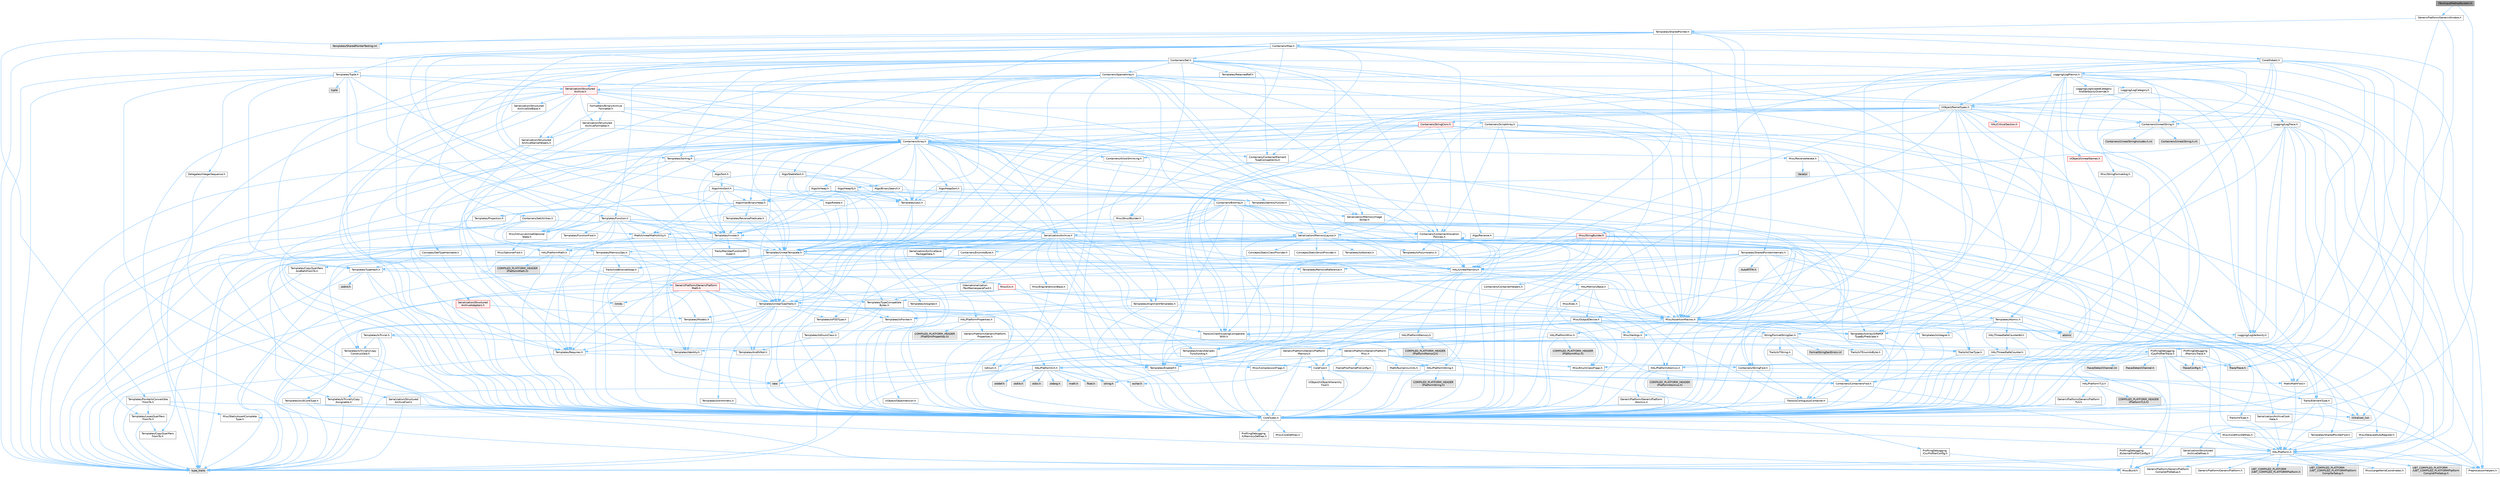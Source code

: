 digraph "ITextInputMethodSystem.h"
{
 // INTERACTIVE_SVG=YES
 // LATEX_PDF_SIZE
  bgcolor="transparent";
  edge [fontname=Helvetica,fontsize=10,labelfontname=Helvetica,labelfontsize=10];
  node [fontname=Helvetica,fontsize=10,shape=box,height=0.2,width=0.4];
  Node1 [id="Node000001",label="ITextInputMethodSystem.h",height=0.2,width=0.4,color="gray40", fillcolor="grey60", style="filled", fontcolor="black",tooltip=" "];
  Node1 -> Node2 [id="edge1_Node000001_Node000002",color="steelblue1",style="solid",tooltip=" "];
  Node2 [id="Node000002",label="CoreTypes.h",height=0.2,width=0.4,color="grey40", fillcolor="white", style="filled",URL="$dc/dec/CoreTypes_8h.html",tooltip=" "];
  Node2 -> Node3 [id="edge2_Node000002_Node000003",color="steelblue1",style="solid",tooltip=" "];
  Node3 [id="Node000003",label="HAL/Platform.h",height=0.2,width=0.4,color="grey40", fillcolor="white", style="filled",URL="$d9/dd0/Platform_8h.html",tooltip=" "];
  Node3 -> Node4 [id="edge3_Node000003_Node000004",color="steelblue1",style="solid",tooltip=" "];
  Node4 [id="Node000004",label="Misc/Build.h",height=0.2,width=0.4,color="grey40", fillcolor="white", style="filled",URL="$d3/dbb/Build_8h.html",tooltip=" "];
  Node3 -> Node5 [id="edge4_Node000003_Node000005",color="steelblue1",style="solid",tooltip=" "];
  Node5 [id="Node000005",label="Misc/LargeWorldCoordinates.h",height=0.2,width=0.4,color="grey40", fillcolor="white", style="filled",URL="$d2/dcb/LargeWorldCoordinates_8h.html",tooltip=" "];
  Node3 -> Node6 [id="edge5_Node000003_Node000006",color="steelblue1",style="solid",tooltip=" "];
  Node6 [id="Node000006",label="type_traits",height=0.2,width=0.4,color="grey60", fillcolor="#E0E0E0", style="filled",tooltip=" "];
  Node3 -> Node7 [id="edge6_Node000003_Node000007",color="steelblue1",style="solid",tooltip=" "];
  Node7 [id="Node000007",label="PreprocessorHelpers.h",height=0.2,width=0.4,color="grey40", fillcolor="white", style="filled",URL="$db/ddb/PreprocessorHelpers_8h.html",tooltip=" "];
  Node3 -> Node8 [id="edge7_Node000003_Node000008",color="steelblue1",style="solid",tooltip=" "];
  Node8 [id="Node000008",label="UBT_COMPILED_PLATFORM\l/UBT_COMPILED_PLATFORMPlatform\lCompilerPreSetup.h",height=0.2,width=0.4,color="grey60", fillcolor="#E0E0E0", style="filled",tooltip=" "];
  Node3 -> Node9 [id="edge8_Node000003_Node000009",color="steelblue1",style="solid",tooltip=" "];
  Node9 [id="Node000009",label="GenericPlatform/GenericPlatform\lCompilerPreSetup.h",height=0.2,width=0.4,color="grey40", fillcolor="white", style="filled",URL="$d9/dc8/GenericPlatformCompilerPreSetup_8h.html",tooltip=" "];
  Node3 -> Node10 [id="edge9_Node000003_Node000010",color="steelblue1",style="solid",tooltip=" "];
  Node10 [id="Node000010",label="GenericPlatform/GenericPlatform.h",height=0.2,width=0.4,color="grey40", fillcolor="white", style="filled",URL="$d6/d84/GenericPlatform_8h.html",tooltip=" "];
  Node3 -> Node11 [id="edge10_Node000003_Node000011",color="steelblue1",style="solid",tooltip=" "];
  Node11 [id="Node000011",label="UBT_COMPILED_PLATFORM\l/UBT_COMPILED_PLATFORMPlatform.h",height=0.2,width=0.4,color="grey60", fillcolor="#E0E0E0", style="filled",tooltip=" "];
  Node3 -> Node12 [id="edge11_Node000003_Node000012",color="steelblue1",style="solid",tooltip=" "];
  Node12 [id="Node000012",label="UBT_COMPILED_PLATFORM\l/UBT_COMPILED_PLATFORMPlatform\lCompilerSetup.h",height=0.2,width=0.4,color="grey60", fillcolor="#E0E0E0", style="filled",tooltip=" "];
  Node2 -> Node13 [id="edge12_Node000002_Node000013",color="steelblue1",style="solid",tooltip=" "];
  Node13 [id="Node000013",label="ProfilingDebugging\l/UMemoryDefines.h",height=0.2,width=0.4,color="grey40", fillcolor="white", style="filled",URL="$d2/da2/UMemoryDefines_8h.html",tooltip=" "];
  Node2 -> Node14 [id="edge13_Node000002_Node000014",color="steelblue1",style="solid",tooltip=" "];
  Node14 [id="Node000014",label="Misc/CoreMiscDefines.h",height=0.2,width=0.4,color="grey40", fillcolor="white", style="filled",URL="$da/d38/CoreMiscDefines_8h.html",tooltip=" "];
  Node14 -> Node3 [id="edge14_Node000014_Node000003",color="steelblue1",style="solid",tooltip=" "];
  Node14 -> Node7 [id="edge15_Node000014_Node000007",color="steelblue1",style="solid",tooltip=" "];
  Node2 -> Node15 [id="edge16_Node000002_Node000015",color="steelblue1",style="solid",tooltip=" "];
  Node15 [id="Node000015",label="Misc/CoreDefines.h",height=0.2,width=0.4,color="grey40", fillcolor="white", style="filled",URL="$d3/dd2/CoreDefines_8h.html",tooltip=" "];
  Node1 -> Node16 [id="edge17_Node000001_Node000016",color="steelblue1",style="solid",tooltip=" "];
  Node16 [id="Node000016",label="GenericPlatform/GenericWindow.h",height=0.2,width=0.4,color="grey40", fillcolor="white", style="filled",URL="$da/d67/GenericWindow_8h.html",tooltip=" "];
  Node16 -> Node2 [id="edge18_Node000016_Node000002",color="steelblue1",style="solid",tooltip=" "];
  Node16 -> Node17 [id="edge19_Node000016_Node000017",color="steelblue1",style="solid",tooltip=" "];
  Node17 [id="Node000017",label="Math/MathFwd.h",height=0.2,width=0.4,color="grey40", fillcolor="white", style="filled",URL="$d2/d10/MathFwd_8h.html",tooltip=" "];
  Node17 -> Node3 [id="edge20_Node000017_Node000003",color="steelblue1",style="solid",tooltip=" "];
  Node16 -> Node18 [id="edge21_Node000016_Node000018",color="steelblue1",style="solid",tooltip=" "];
  Node18 [id="Node000018",label="Templates/SharedPointer.h",height=0.2,width=0.4,color="grey40", fillcolor="white", style="filled",URL="$d2/d17/SharedPointer_8h.html",tooltip=" "];
  Node18 -> Node2 [id="edge22_Node000018_Node000002",color="steelblue1",style="solid",tooltip=" "];
  Node18 -> Node19 [id="edge23_Node000018_Node000019",color="steelblue1",style="solid",tooltip=" "];
  Node19 [id="Node000019",label="Misc/IntrusiveUnsetOptional\lState.h",height=0.2,width=0.4,color="grey40", fillcolor="white", style="filled",URL="$d2/d0a/IntrusiveUnsetOptionalState_8h.html",tooltip=" "];
  Node19 -> Node20 [id="edge24_Node000019_Node000020",color="steelblue1",style="solid",tooltip=" "];
  Node20 [id="Node000020",label="Misc/OptionalFwd.h",height=0.2,width=0.4,color="grey40", fillcolor="white", style="filled",URL="$dc/d50/OptionalFwd_8h.html",tooltip=" "];
  Node18 -> Node21 [id="edge25_Node000018_Node000021",color="steelblue1",style="solid",tooltip=" "];
  Node21 [id="Node000021",label="Templates/PointerIsConvertible\lFromTo.h",height=0.2,width=0.4,color="grey40", fillcolor="white", style="filled",URL="$d6/d65/PointerIsConvertibleFromTo_8h.html",tooltip=" "];
  Node21 -> Node2 [id="edge26_Node000021_Node000002",color="steelblue1",style="solid",tooltip=" "];
  Node21 -> Node22 [id="edge27_Node000021_Node000022",color="steelblue1",style="solid",tooltip=" "];
  Node22 [id="Node000022",label="Misc/StaticAssertComplete\lType.h",height=0.2,width=0.4,color="grey40", fillcolor="white", style="filled",URL="$d5/d4e/StaticAssertCompleteType_8h.html",tooltip=" "];
  Node21 -> Node23 [id="edge28_Node000021_Node000023",color="steelblue1",style="solid",tooltip=" "];
  Node23 [id="Node000023",label="Templates/LosesQualifiers\lFromTo.h",height=0.2,width=0.4,color="grey40", fillcolor="white", style="filled",URL="$d2/db3/LosesQualifiersFromTo_8h.html",tooltip=" "];
  Node23 -> Node24 [id="edge29_Node000023_Node000024",color="steelblue1",style="solid",tooltip=" "];
  Node24 [id="Node000024",label="Templates/CopyQualifiers\lFromTo.h",height=0.2,width=0.4,color="grey40", fillcolor="white", style="filled",URL="$d5/db4/CopyQualifiersFromTo_8h.html",tooltip=" "];
  Node23 -> Node6 [id="edge30_Node000023_Node000006",color="steelblue1",style="solid",tooltip=" "];
  Node21 -> Node6 [id="edge31_Node000021_Node000006",color="steelblue1",style="solid",tooltip=" "];
  Node18 -> Node25 [id="edge32_Node000018_Node000025",color="steelblue1",style="solid",tooltip=" "];
  Node25 [id="Node000025",label="Misc/AssertionMacros.h",height=0.2,width=0.4,color="grey40", fillcolor="white", style="filled",URL="$d0/dfa/AssertionMacros_8h.html",tooltip=" "];
  Node25 -> Node2 [id="edge33_Node000025_Node000002",color="steelblue1",style="solid",tooltip=" "];
  Node25 -> Node3 [id="edge34_Node000025_Node000003",color="steelblue1",style="solid",tooltip=" "];
  Node25 -> Node26 [id="edge35_Node000025_Node000026",color="steelblue1",style="solid",tooltip=" "];
  Node26 [id="Node000026",label="HAL/PlatformMisc.h",height=0.2,width=0.4,color="grey40", fillcolor="white", style="filled",URL="$d0/df5/PlatformMisc_8h.html",tooltip=" "];
  Node26 -> Node2 [id="edge36_Node000026_Node000002",color="steelblue1",style="solid",tooltip=" "];
  Node26 -> Node27 [id="edge37_Node000026_Node000027",color="steelblue1",style="solid",tooltip=" "];
  Node27 [id="Node000027",label="GenericPlatform/GenericPlatform\lMisc.h",height=0.2,width=0.4,color="grey40", fillcolor="white", style="filled",URL="$db/d9a/GenericPlatformMisc_8h.html",tooltip=" "];
  Node27 -> Node28 [id="edge38_Node000027_Node000028",color="steelblue1",style="solid",tooltip=" "];
  Node28 [id="Node000028",label="Containers/StringFwd.h",height=0.2,width=0.4,color="grey40", fillcolor="white", style="filled",URL="$df/d37/StringFwd_8h.html",tooltip=" "];
  Node28 -> Node2 [id="edge39_Node000028_Node000002",color="steelblue1",style="solid",tooltip=" "];
  Node28 -> Node29 [id="edge40_Node000028_Node000029",color="steelblue1",style="solid",tooltip=" "];
  Node29 [id="Node000029",label="Traits/ElementType.h",height=0.2,width=0.4,color="grey40", fillcolor="white", style="filled",URL="$d5/d4f/ElementType_8h.html",tooltip=" "];
  Node29 -> Node3 [id="edge41_Node000029_Node000003",color="steelblue1",style="solid",tooltip=" "];
  Node29 -> Node30 [id="edge42_Node000029_Node000030",color="steelblue1",style="solid",tooltip=" "];
  Node30 [id="Node000030",label="initializer_list",height=0.2,width=0.4,color="grey60", fillcolor="#E0E0E0", style="filled",tooltip=" "];
  Node29 -> Node6 [id="edge43_Node000029_Node000006",color="steelblue1",style="solid",tooltip=" "];
  Node28 -> Node31 [id="edge44_Node000028_Node000031",color="steelblue1",style="solid",tooltip=" "];
  Node31 [id="Node000031",label="Traits/IsContiguousContainer.h",height=0.2,width=0.4,color="grey40", fillcolor="white", style="filled",URL="$d5/d3c/IsContiguousContainer_8h.html",tooltip=" "];
  Node31 -> Node2 [id="edge45_Node000031_Node000002",color="steelblue1",style="solid",tooltip=" "];
  Node31 -> Node22 [id="edge46_Node000031_Node000022",color="steelblue1",style="solid",tooltip=" "];
  Node31 -> Node30 [id="edge47_Node000031_Node000030",color="steelblue1",style="solid",tooltip=" "];
  Node27 -> Node32 [id="edge48_Node000027_Node000032",color="steelblue1",style="solid",tooltip=" "];
  Node32 [id="Node000032",label="CoreFwd.h",height=0.2,width=0.4,color="grey40", fillcolor="white", style="filled",URL="$d1/d1e/CoreFwd_8h.html",tooltip=" "];
  Node32 -> Node2 [id="edge49_Node000032_Node000002",color="steelblue1",style="solid",tooltip=" "];
  Node32 -> Node33 [id="edge50_Node000032_Node000033",color="steelblue1",style="solid",tooltip=" "];
  Node33 [id="Node000033",label="Containers/ContainersFwd.h",height=0.2,width=0.4,color="grey40", fillcolor="white", style="filled",URL="$d4/d0a/ContainersFwd_8h.html",tooltip=" "];
  Node33 -> Node3 [id="edge51_Node000033_Node000003",color="steelblue1",style="solid",tooltip=" "];
  Node33 -> Node2 [id="edge52_Node000033_Node000002",color="steelblue1",style="solid",tooltip=" "];
  Node33 -> Node31 [id="edge53_Node000033_Node000031",color="steelblue1",style="solid",tooltip=" "];
  Node32 -> Node17 [id="edge54_Node000032_Node000017",color="steelblue1",style="solid",tooltip=" "];
  Node32 -> Node34 [id="edge55_Node000032_Node000034",color="steelblue1",style="solid",tooltip=" "];
  Node34 [id="Node000034",label="UObject/UObjectHierarchy\lFwd.h",height=0.2,width=0.4,color="grey40", fillcolor="white", style="filled",URL="$d3/d13/UObjectHierarchyFwd_8h.html",tooltip=" "];
  Node27 -> Node2 [id="edge56_Node000027_Node000002",color="steelblue1",style="solid",tooltip=" "];
  Node27 -> Node35 [id="edge57_Node000027_Node000035",color="steelblue1",style="solid",tooltip=" "];
  Node35 [id="Node000035",label="FramePro/FrameProConfig.h",height=0.2,width=0.4,color="grey40", fillcolor="white", style="filled",URL="$d7/d90/FrameProConfig_8h.html",tooltip=" "];
  Node27 -> Node36 [id="edge58_Node000027_Node000036",color="steelblue1",style="solid",tooltip=" "];
  Node36 [id="Node000036",label="HAL/PlatformCrt.h",height=0.2,width=0.4,color="grey40", fillcolor="white", style="filled",URL="$d8/d75/PlatformCrt_8h.html",tooltip=" "];
  Node36 -> Node37 [id="edge59_Node000036_Node000037",color="steelblue1",style="solid",tooltip=" "];
  Node37 [id="Node000037",label="new",height=0.2,width=0.4,color="grey60", fillcolor="#E0E0E0", style="filled",tooltip=" "];
  Node36 -> Node38 [id="edge60_Node000036_Node000038",color="steelblue1",style="solid",tooltip=" "];
  Node38 [id="Node000038",label="wchar.h",height=0.2,width=0.4,color="grey60", fillcolor="#E0E0E0", style="filled",tooltip=" "];
  Node36 -> Node39 [id="edge61_Node000036_Node000039",color="steelblue1",style="solid",tooltip=" "];
  Node39 [id="Node000039",label="stddef.h",height=0.2,width=0.4,color="grey60", fillcolor="#E0E0E0", style="filled",tooltip=" "];
  Node36 -> Node40 [id="edge62_Node000036_Node000040",color="steelblue1",style="solid",tooltip=" "];
  Node40 [id="Node000040",label="stdlib.h",height=0.2,width=0.4,color="grey60", fillcolor="#E0E0E0", style="filled",tooltip=" "];
  Node36 -> Node41 [id="edge63_Node000036_Node000041",color="steelblue1",style="solid",tooltip=" "];
  Node41 [id="Node000041",label="stdio.h",height=0.2,width=0.4,color="grey60", fillcolor="#E0E0E0", style="filled",tooltip=" "];
  Node36 -> Node42 [id="edge64_Node000036_Node000042",color="steelblue1",style="solid",tooltip=" "];
  Node42 [id="Node000042",label="stdarg.h",height=0.2,width=0.4,color="grey60", fillcolor="#E0E0E0", style="filled",tooltip=" "];
  Node36 -> Node43 [id="edge65_Node000036_Node000043",color="steelblue1",style="solid",tooltip=" "];
  Node43 [id="Node000043",label="math.h",height=0.2,width=0.4,color="grey60", fillcolor="#E0E0E0", style="filled",tooltip=" "];
  Node36 -> Node44 [id="edge66_Node000036_Node000044",color="steelblue1",style="solid",tooltip=" "];
  Node44 [id="Node000044",label="float.h",height=0.2,width=0.4,color="grey60", fillcolor="#E0E0E0", style="filled",tooltip=" "];
  Node36 -> Node45 [id="edge67_Node000036_Node000045",color="steelblue1",style="solid",tooltip=" "];
  Node45 [id="Node000045",label="string.h",height=0.2,width=0.4,color="grey60", fillcolor="#E0E0E0", style="filled",tooltip=" "];
  Node27 -> Node46 [id="edge68_Node000027_Node000046",color="steelblue1",style="solid",tooltip=" "];
  Node46 [id="Node000046",label="Math/NumericLimits.h",height=0.2,width=0.4,color="grey40", fillcolor="white", style="filled",URL="$df/d1b/NumericLimits_8h.html",tooltip=" "];
  Node46 -> Node2 [id="edge69_Node000046_Node000002",color="steelblue1",style="solid",tooltip=" "];
  Node27 -> Node47 [id="edge70_Node000027_Node000047",color="steelblue1",style="solid",tooltip=" "];
  Node47 [id="Node000047",label="Misc/CompressionFlags.h",height=0.2,width=0.4,color="grey40", fillcolor="white", style="filled",URL="$d9/d76/CompressionFlags_8h.html",tooltip=" "];
  Node27 -> Node48 [id="edge71_Node000027_Node000048",color="steelblue1",style="solid",tooltip=" "];
  Node48 [id="Node000048",label="Misc/EnumClassFlags.h",height=0.2,width=0.4,color="grey40", fillcolor="white", style="filled",URL="$d8/de7/EnumClassFlags_8h.html",tooltip=" "];
  Node27 -> Node49 [id="edge72_Node000027_Node000049",color="steelblue1",style="solid",tooltip=" "];
  Node49 [id="Node000049",label="ProfilingDebugging\l/CsvProfilerConfig.h",height=0.2,width=0.4,color="grey40", fillcolor="white", style="filled",URL="$d3/d88/CsvProfilerConfig_8h.html",tooltip=" "];
  Node49 -> Node4 [id="edge73_Node000049_Node000004",color="steelblue1",style="solid",tooltip=" "];
  Node27 -> Node50 [id="edge74_Node000027_Node000050",color="steelblue1",style="solid",tooltip=" "];
  Node50 [id="Node000050",label="ProfilingDebugging\l/ExternalProfilerConfig.h",height=0.2,width=0.4,color="grey40", fillcolor="white", style="filled",URL="$d3/dbb/ExternalProfilerConfig_8h.html",tooltip=" "];
  Node50 -> Node4 [id="edge75_Node000050_Node000004",color="steelblue1",style="solid",tooltip=" "];
  Node26 -> Node51 [id="edge76_Node000026_Node000051",color="steelblue1",style="solid",tooltip=" "];
  Node51 [id="Node000051",label="COMPILED_PLATFORM_HEADER\l(PlatformMisc.h)",height=0.2,width=0.4,color="grey60", fillcolor="#E0E0E0", style="filled",tooltip=" "];
  Node26 -> Node52 [id="edge77_Node000026_Node000052",color="steelblue1",style="solid",tooltip=" "];
  Node52 [id="Node000052",label="ProfilingDebugging\l/CpuProfilerTrace.h",height=0.2,width=0.4,color="grey40", fillcolor="white", style="filled",URL="$da/dcb/CpuProfilerTrace_8h.html",tooltip=" "];
  Node52 -> Node2 [id="edge78_Node000052_Node000002",color="steelblue1",style="solid",tooltip=" "];
  Node52 -> Node33 [id="edge79_Node000052_Node000033",color="steelblue1",style="solid",tooltip=" "];
  Node52 -> Node53 [id="edge80_Node000052_Node000053",color="steelblue1",style="solid",tooltip=" "];
  Node53 [id="Node000053",label="HAL/PlatformAtomics.h",height=0.2,width=0.4,color="grey40", fillcolor="white", style="filled",URL="$d3/d36/PlatformAtomics_8h.html",tooltip=" "];
  Node53 -> Node2 [id="edge81_Node000053_Node000002",color="steelblue1",style="solid",tooltip=" "];
  Node53 -> Node54 [id="edge82_Node000053_Node000054",color="steelblue1",style="solid",tooltip=" "];
  Node54 [id="Node000054",label="GenericPlatform/GenericPlatform\lAtomics.h",height=0.2,width=0.4,color="grey40", fillcolor="white", style="filled",URL="$da/d72/GenericPlatformAtomics_8h.html",tooltip=" "];
  Node54 -> Node2 [id="edge83_Node000054_Node000002",color="steelblue1",style="solid",tooltip=" "];
  Node53 -> Node55 [id="edge84_Node000053_Node000055",color="steelblue1",style="solid",tooltip=" "];
  Node55 [id="Node000055",label="COMPILED_PLATFORM_HEADER\l(PlatformAtomics.h)",height=0.2,width=0.4,color="grey60", fillcolor="#E0E0E0", style="filled",tooltip=" "];
  Node52 -> Node7 [id="edge85_Node000052_Node000007",color="steelblue1",style="solid",tooltip=" "];
  Node52 -> Node4 [id="edge86_Node000052_Node000004",color="steelblue1",style="solid",tooltip=" "];
  Node52 -> Node56 [id="edge87_Node000052_Node000056",color="steelblue1",style="solid",tooltip=" "];
  Node56 [id="Node000056",label="Trace/Config.h",height=0.2,width=0.4,color="grey60", fillcolor="#E0E0E0", style="filled",tooltip=" "];
  Node52 -> Node57 [id="edge88_Node000052_Node000057",color="steelblue1",style="solid",tooltip=" "];
  Node57 [id="Node000057",label="Trace/Detail/Channel.h",height=0.2,width=0.4,color="grey60", fillcolor="#E0E0E0", style="filled",tooltip=" "];
  Node52 -> Node58 [id="edge89_Node000052_Node000058",color="steelblue1",style="solid",tooltip=" "];
  Node58 [id="Node000058",label="Trace/Detail/Channel.inl",height=0.2,width=0.4,color="grey60", fillcolor="#E0E0E0", style="filled",tooltip=" "];
  Node52 -> Node59 [id="edge90_Node000052_Node000059",color="steelblue1",style="solid",tooltip=" "];
  Node59 [id="Node000059",label="Trace/Trace.h",height=0.2,width=0.4,color="grey60", fillcolor="#E0E0E0", style="filled",tooltip=" "];
  Node25 -> Node7 [id="edge91_Node000025_Node000007",color="steelblue1",style="solid",tooltip=" "];
  Node25 -> Node60 [id="edge92_Node000025_Node000060",color="steelblue1",style="solid",tooltip=" "];
  Node60 [id="Node000060",label="Templates/EnableIf.h",height=0.2,width=0.4,color="grey40", fillcolor="white", style="filled",URL="$d7/d60/EnableIf_8h.html",tooltip=" "];
  Node60 -> Node2 [id="edge93_Node000060_Node000002",color="steelblue1",style="solid",tooltip=" "];
  Node25 -> Node61 [id="edge94_Node000025_Node000061",color="steelblue1",style="solid",tooltip=" "];
  Node61 [id="Node000061",label="Templates/IsArrayOrRefOf\lTypeByPredicate.h",height=0.2,width=0.4,color="grey40", fillcolor="white", style="filled",URL="$d6/da1/IsArrayOrRefOfTypeByPredicate_8h.html",tooltip=" "];
  Node61 -> Node2 [id="edge95_Node000061_Node000002",color="steelblue1",style="solid",tooltip=" "];
  Node25 -> Node62 [id="edge96_Node000025_Node000062",color="steelblue1",style="solid",tooltip=" "];
  Node62 [id="Node000062",label="Templates/IsValidVariadic\lFunctionArg.h",height=0.2,width=0.4,color="grey40", fillcolor="white", style="filled",URL="$d0/dc8/IsValidVariadicFunctionArg_8h.html",tooltip=" "];
  Node62 -> Node2 [id="edge97_Node000062_Node000002",color="steelblue1",style="solid",tooltip=" "];
  Node62 -> Node63 [id="edge98_Node000062_Node000063",color="steelblue1",style="solid",tooltip=" "];
  Node63 [id="Node000063",label="IsEnum.h",height=0.2,width=0.4,color="grey40", fillcolor="white", style="filled",URL="$d4/de5/IsEnum_8h.html",tooltip=" "];
  Node62 -> Node6 [id="edge99_Node000062_Node000006",color="steelblue1",style="solid",tooltip=" "];
  Node25 -> Node64 [id="edge100_Node000025_Node000064",color="steelblue1",style="solid",tooltip=" "];
  Node64 [id="Node000064",label="Traits/IsCharEncodingCompatible\lWith.h",height=0.2,width=0.4,color="grey40", fillcolor="white", style="filled",URL="$df/dd1/IsCharEncodingCompatibleWith_8h.html",tooltip=" "];
  Node64 -> Node6 [id="edge101_Node000064_Node000006",color="steelblue1",style="solid",tooltip=" "];
  Node64 -> Node65 [id="edge102_Node000064_Node000065",color="steelblue1",style="solid",tooltip=" "];
  Node65 [id="Node000065",label="Traits/IsCharType.h",height=0.2,width=0.4,color="grey40", fillcolor="white", style="filled",URL="$db/d51/IsCharType_8h.html",tooltip=" "];
  Node65 -> Node2 [id="edge103_Node000065_Node000002",color="steelblue1",style="solid",tooltip=" "];
  Node25 -> Node66 [id="edge104_Node000025_Node000066",color="steelblue1",style="solid",tooltip=" "];
  Node66 [id="Node000066",label="Misc/VarArgs.h",height=0.2,width=0.4,color="grey40", fillcolor="white", style="filled",URL="$d5/d6f/VarArgs_8h.html",tooltip=" "];
  Node66 -> Node2 [id="edge105_Node000066_Node000002",color="steelblue1",style="solid",tooltip=" "];
  Node25 -> Node67 [id="edge106_Node000025_Node000067",color="steelblue1",style="solid",tooltip=" "];
  Node67 [id="Node000067",label="String/FormatStringSan.h",height=0.2,width=0.4,color="grey40", fillcolor="white", style="filled",URL="$d3/d8b/FormatStringSan_8h.html",tooltip=" "];
  Node67 -> Node6 [id="edge107_Node000067_Node000006",color="steelblue1",style="solid",tooltip=" "];
  Node67 -> Node2 [id="edge108_Node000067_Node000002",color="steelblue1",style="solid",tooltip=" "];
  Node67 -> Node68 [id="edge109_Node000067_Node000068",color="steelblue1",style="solid",tooltip=" "];
  Node68 [id="Node000068",label="Templates/Requires.h",height=0.2,width=0.4,color="grey40", fillcolor="white", style="filled",URL="$dc/d96/Requires_8h.html",tooltip=" "];
  Node68 -> Node60 [id="edge110_Node000068_Node000060",color="steelblue1",style="solid",tooltip=" "];
  Node68 -> Node6 [id="edge111_Node000068_Node000006",color="steelblue1",style="solid",tooltip=" "];
  Node67 -> Node69 [id="edge112_Node000067_Node000069",color="steelblue1",style="solid",tooltip=" "];
  Node69 [id="Node000069",label="Templates/Identity.h",height=0.2,width=0.4,color="grey40", fillcolor="white", style="filled",URL="$d0/dd5/Identity_8h.html",tooltip=" "];
  Node67 -> Node62 [id="edge113_Node000067_Node000062",color="steelblue1",style="solid",tooltip=" "];
  Node67 -> Node65 [id="edge114_Node000067_Node000065",color="steelblue1",style="solid",tooltip=" "];
  Node67 -> Node70 [id="edge115_Node000067_Node000070",color="steelblue1",style="solid",tooltip=" "];
  Node70 [id="Node000070",label="Traits/IsTEnumAsByte.h",height=0.2,width=0.4,color="grey40", fillcolor="white", style="filled",URL="$d1/de6/IsTEnumAsByte_8h.html",tooltip=" "];
  Node67 -> Node71 [id="edge116_Node000067_Node000071",color="steelblue1",style="solid",tooltip=" "];
  Node71 [id="Node000071",label="Traits/IsTString.h",height=0.2,width=0.4,color="grey40", fillcolor="white", style="filled",URL="$d0/df8/IsTString_8h.html",tooltip=" "];
  Node71 -> Node33 [id="edge117_Node000071_Node000033",color="steelblue1",style="solid",tooltip=" "];
  Node67 -> Node33 [id="edge118_Node000067_Node000033",color="steelblue1",style="solid",tooltip=" "];
  Node67 -> Node72 [id="edge119_Node000067_Node000072",color="steelblue1",style="solid",tooltip=" "];
  Node72 [id="Node000072",label="FormatStringSanErrors.inl",height=0.2,width=0.4,color="grey60", fillcolor="#E0E0E0", style="filled",tooltip=" "];
  Node25 -> Node73 [id="edge120_Node000025_Node000073",color="steelblue1",style="solid",tooltip=" "];
  Node73 [id="Node000073",label="atomic",height=0.2,width=0.4,color="grey60", fillcolor="#E0E0E0", style="filled",tooltip=" "];
  Node18 -> Node74 [id="edge121_Node000018_Node000074",color="steelblue1",style="solid",tooltip=" "];
  Node74 [id="Node000074",label="HAL/UnrealMemory.h",height=0.2,width=0.4,color="grey40", fillcolor="white", style="filled",URL="$d9/d96/UnrealMemory_8h.html",tooltip=" "];
  Node74 -> Node2 [id="edge122_Node000074_Node000002",color="steelblue1",style="solid",tooltip=" "];
  Node74 -> Node75 [id="edge123_Node000074_Node000075",color="steelblue1",style="solid",tooltip=" "];
  Node75 [id="Node000075",label="GenericPlatform/GenericPlatform\lMemory.h",height=0.2,width=0.4,color="grey40", fillcolor="white", style="filled",URL="$dd/d22/GenericPlatformMemory_8h.html",tooltip=" "];
  Node75 -> Node32 [id="edge124_Node000075_Node000032",color="steelblue1",style="solid",tooltip=" "];
  Node75 -> Node2 [id="edge125_Node000075_Node000002",color="steelblue1",style="solid",tooltip=" "];
  Node75 -> Node76 [id="edge126_Node000075_Node000076",color="steelblue1",style="solid",tooltip=" "];
  Node76 [id="Node000076",label="HAL/PlatformString.h",height=0.2,width=0.4,color="grey40", fillcolor="white", style="filled",URL="$db/db5/PlatformString_8h.html",tooltip=" "];
  Node76 -> Node2 [id="edge127_Node000076_Node000002",color="steelblue1",style="solid",tooltip=" "];
  Node76 -> Node77 [id="edge128_Node000076_Node000077",color="steelblue1",style="solid",tooltip=" "];
  Node77 [id="Node000077",label="COMPILED_PLATFORM_HEADER\l(PlatformString.h)",height=0.2,width=0.4,color="grey60", fillcolor="#E0E0E0", style="filled",tooltip=" "];
  Node75 -> Node45 [id="edge129_Node000075_Node000045",color="steelblue1",style="solid",tooltip=" "];
  Node75 -> Node38 [id="edge130_Node000075_Node000038",color="steelblue1",style="solid",tooltip=" "];
  Node74 -> Node78 [id="edge131_Node000074_Node000078",color="steelblue1",style="solid",tooltip=" "];
  Node78 [id="Node000078",label="HAL/MemoryBase.h",height=0.2,width=0.4,color="grey40", fillcolor="white", style="filled",URL="$d6/d9f/MemoryBase_8h.html",tooltip=" "];
  Node78 -> Node2 [id="edge132_Node000078_Node000002",color="steelblue1",style="solid",tooltip=" "];
  Node78 -> Node53 [id="edge133_Node000078_Node000053",color="steelblue1",style="solid",tooltip=" "];
  Node78 -> Node36 [id="edge134_Node000078_Node000036",color="steelblue1",style="solid",tooltip=" "];
  Node78 -> Node79 [id="edge135_Node000078_Node000079",color="steelblue1",style="solid",tooltip=" "];
  Node79 [id="Node000079",label="Misc/Exec.h",height=0.2,width=0.4,color="grey40", fillcolor="white", style="filled",URL="$de/ddb/Exec_8h.html",tooltip=" "];
  Node79 -> Node2 [id="edge136_Node000079_Node000002",color="steelblue1",style="solid",tooltip=" "];
  Node79 -> Node25 [id="edge137_Node000079_Node000025",color="steelblue1",style="solid",tooltip=" "];
  Node78 -> Node80 [id="edge138_Node000078_Node000080",color="steelblue1",style="solid",tooltip=" "];
  Node80 [id="Node000080",label="Misc/OutputDevice.h",height=0.2,width=0.4,color="grey40", fillcolor="white", style="filled",URL="$d7/d32/OutputDevice_8h.html",tooltip=" "];
  Node80 -> Node32 [id="edge139_Node000080_Node000032",color="steelblue1",style="solid",tooltip=" "];
  Node80 -> Node2 [id="edge140_Node000080_Node000002",color="steelblue1",style="solid",tooltip=" "];
  Node80 -> Node81 [id="edge141_Node000080_Node000081",color="steelblue1",style="solid",tooltip=" "];
  Node81 [id="Node000081",label="Logging/LogVerbosity.h",height=0.2,width=0.4,color="grey40", fillcolor="white", style="filled",URL="$d2/d8f/LogVerbosity_8h.html",tooltip=" "];
  Node81 -> Node2 [id="edge142_Node000081_Node000002",color="steelblue1",style="solid",tooltip=" "];
  Node80 -> Node66 [id="edge143_Node000080_Node000066",color="steelblue1",style="solid",tooltip=" "];
  Node80 -> Node61 [id="edge144_Node000080_Node000061",color="steelblue1",style="solid",tooltip=" "];
  Node80 -> Node62 [id="edge145_Node000080_Node000062",color="steelblue1",style="solid",tooltip=" "];
  Node80 -> Node64 [id="edge146_Node000080_Node000064",color="steelblue1",style="solid",tooltip=" "];
  Node78 -> Node82 [id="edge147_Node000078_Node000082",color="steelblue1",style="solid",tooltip=" "];
  Node82 [id="Node000082",label="Templates/Atomic.h",height=0.2,width=0.4,color="grey40", fillcolor="white", style="filled",URL="$d3/d91/Atomic_8h.html",tooltip=" "];
  Node82 -> Node83 [id="edge148_Node000082_Node000083",color="steelblue1",style="solid",tooltip=" "];
  Node83 [id="Node000083",label="HAL/ThreadSafeCounter.h",height=0.2,width=0.4,color="grey40", fillcolor="white", style="filled",URL="$dc/dc9/ThreadSafeCounter_8h.html",tooltip=" "];
  Node83 -> Node2 [id="edge149_Node000083_Node000002",color="steelblue1",style="solid",tooltip=" "];
  Node83 -> Node53 [id="edge150_Node000083_Node000053",color="steelblue1",style="solid",tooltip=" "];
  Node82 -> Node84 [id="edge151_Node000082_Node000084",color="steelblue1",style="solid",tooltip=" "];
  Node84 [id="Node000084",label="HAL/ThreadSafeCounter64.h",height=0.2,width=0.4,color="grey40", fillcolor="white", style="filled",URL="$d0/d12/ThreadSafeCounter64_8h.html",tooltip=" "];
  Node84 -> Node2 [id="edge152_Node000084_Node000002",color="steelblue1",style="solid",tooltip=" "];
  Node84 -> Node83 [id="edge153_Node000084_Node000083",color="steelblue1",style="solid",tooltip=" "];
  Node82 -> Node85 [id="edge154_Node000082_Node000085",color="steelblue1",style="solid",tooltip=" "];
  Node85 [id="Node000085",label="Templates/IsIntegral.h",height=0.2,width=0.4,color="grey40", fillcolor="white", style="filled",URL="$da/d64/IsIntegral_8h.html",tooltip=" "];
  Node85 -> Node2 [id="edge155_Node000085_Node000002",color="steelblue1",style="solid",tooltip=" "];
  Node82 -> Node86 [id="edge156_Node000082_Node000086",color="steelblue1",style="solid",tooltip=" "];
  Node86 [id="Node000086",label="Templates/IsTrivial.h",height=0.2,width=0.4,color="grey40", fillcolor="white", style="filled",URL="$da/d4c/IsTrivial_8h.html",tooltip=" "];
  Node86 -> Node87 [id="edge157_Node000086_Node000087",color="steelblue1",style="solid",tooltip=" "];
  Node87 [id="Node000087",label="Templates/AndOrNot.h",height=0.2,width=0.4,color="grey40", fillcolor="white", style="filled",URL="$db/d0a/AndOrNot_8h.html",tooltip=" "];
  Node87 -> Node2 [id="edge158_Node000087_Node000002",color="steelblue1",style="solid",tooltip=" "];
  Node86 -> Node88 [id="edge159_Node000086_Node000088",color="steelblue1",style="solid",tooltip=" "];
  Node88 [id="Node000088",label="Templates/IsTriviallyCopy\lConstructible.h",height=0.2,width=0.4,color="grey40", fillcolor="white", style="filled",URL="$d3/d78/IsTriviallyCopyConstructible_8h.html",tooltip=" "];
  Node88 -> Node2 [id="edge160_Node000088_Node000002",color="steelblue1",style="solid",tooltip=" "];
  Node88 -> Node6 [id="edge161_Node000088_Node000006",color="steelblue1",style="solid",tooltip=" "];
  Node86 -> Node89 [id="edge162_Node000086_Node000089",color="steelblue1",style="solid",tooltip=" "];
  Node89 [id="Node000089",label="Templates/IsTriviallyCopy\lAssignable.h",height=0.2,width=0.4,color="grey40", fillcolor="white", style="filled",URL="$d2/df2/IsTriviallyCopyAssignable_8h.html",tooltip=" "];
  Node89 -> Node2 [id="edge163_Node000089_Node000002",color="steelblue1",style="solid",tooltip=" "];
  Node89 -> Node6 [id="edge164_Node000089_Node000006",color="steelblue1",style="solid",tooltip=" "];
  Node86 -> Node6 [id="edge165_Node000086_Node000006",color="steelblue1",style="solid",tooltip=" "];
  Node82 -> Node90 [id="edge166_Node000082_Node000090",color="steelblue1",style="solid",tooltip=" "];
  Node90 [id="Node000090",label="Traits/IntType.h",height=0.2,width=0.4,color="grey40", fillcolor="white", style="filled",URL="$d7/deb/IntType_8h.html",tooltip=" "];
  Node90 -> Node3 [id="edge167_Node000090_Node000003",color="steelblue1",style="solid",tooltip=" "];
  Node82 -> Node73 [id="edge168_Node000082_Node000073",color="steelblue1",style="solid",tooltip=" "];
  Node74 -> Node91 [id="edge169_Node000074_Node000091",color="steelblue1",style="solid",tooltip=" "];
  Node91 [id="Node000091",label="HAL/PlatformMemory.h",height=0.2,width=0.4,color="grey40", fillcolor="white", style="filled",URL="$de/d68/PlatformMemory_8h.html",tooltip=" "];
  Node91 -> Node2 [id="edge170_Node000091_Node000002",color="steelblue1",style="solid",tooltip=" "];
  Node91 -> Node75 [id="edge171_Node000091_Node000075",color="steelblue1",style="solid",tooltip=" "];
  Node91 -> Node92 [id="edge172_Node000091_Node000092",color="steelblue1",style="solid",tooltip=" "];
  Node92 [id="Node000092",label="COMPILED_PLATFORM_HEADER\l(PlatformMemory.h)",height=0.2,width=0.4,color="grey60", fillcolor="#E0E0E0", style="filled",tooltip=" "];
  Node74 -> Node93 [id="edge173_Node000074_Node000093",color="steelblue1",style="solid",tooltip=" "];
  Node93 [id="Node000093",label="ProfilingDebugging\l/MemoryTrace.h",height=0.2,width=0.4,color="grey40", fillcolor="white", style="filled",URL="$da/dd7/MemoryTrace_8h.html",tooltip=" "];
  Node93 -> Node3 [id="edge174_Node000093_Node000003",color="steelblue1",style="solid",tooltip=" "];
  Node93 -> Node48 [id="edge175_Node000093_Node000048",color="steelblue1",style="solid",tooltip=" "];
  Node93 -> Node56 [id="edge176_Node000093_Node000056",color="steelblue1",style="solid",tooltip=" "];
  Node93 -> Node59 [id="edge177_Node000093_Node000059",color="steelblue1",style="solid",tooltip=" "];
  Node74 -> Node94 [id="edge178_Node000074_Node000094",color="steelblue1",style="solid",tooltip=" "];
  Node94 [id="Node000094",label="Templates/IsPointer.h",height=0.2,width=0.4,color="grey40", fillcolor="white", style="filled",URL="$d7/d05/IsPointer_8h.html",tooltip=" "];
  Node94 -> Node2 [id="edge179_Node000094_Node000002",color="steelblue1",style="solid",tooltip=" "];
  Node18 -> Node95 [id="edge180_Node000018_Node000095",color="steelblue1",style="solid",tooltip=" "];
  Node95 [id="Node000095",label="Containers/Array.h",height=0.2,width=0.4,color="grey40", fillcolor="white", style="filled",URL="$df/dd0/Array_8h.html",tooltip=" "];
  Node95 -> Node2 [id="edge181_Node000095_Node000002",color="steelblue1",style="solid",tooltip=" "];
  Node95 -> Node25 [id="edge182_Node000095_Node000025",color="steelblue1",style="solid",tooltip=" "];
  Node95 -> Node19 [id="edge183_Node000095_Node000019",color="steelblue1",style="solid",tooltip=" "];
  Node95 -> Node96 [id="edge184_Node000095_Node000096",color="steelblue1",style="solid",tooltip=" "];
  Node96 [id="Node000096",label="Misc/ReverseIterate.h",height=0.2,width=0.4,color="grey40", fillcolor="white", style="filled",URL="$db/de3/ReverseIterate_8h.html",tooltip=" "];
  Node96 -> Node3 [id="edge185_Node000096_Node000003",color="steelblue1",style="solid",tooltip=" "];
  Node96 -> Node97 [id="edge186_Node000096_Node000097",color="steelblue1",style="solid",tooltip=" "];
  Node97 [id="Node000097",label="iterator",height=0.2,width=0.4,color="grey60", fillcolor="#E0E0E0", style="filled",tooltip=" "];
  Node95 -> Node74 [id="edge187_Node000095_Node000074",color="steelblue1",style="solid",tooltip=" "];
  Node95 -> Node98 [id="edge188_Node000095_Node000098",color="steelblue1",style="solid",tooltip=" "];
  Node98 [id="Node000098",label="Templates/UnrealTypeTraits.h",height=0.2,width=0.4,color="grey40", fillcolor="white", style="filled",URL="$d2/d2d/UnrealTypeTraits_8h.html",tooltip=" "];
  Node98 -> Node2 [id="edge189_Node000098_Node000002",color="steelblue1",style="solid",tooltip=" "];
  Node98 -> Node94 [id="edge190_Node000098_Node000094",color="steelblue1",style="solid",tooltip=" "];
  Node98 -> Node25 [id="edge191_Node000098_Node000025",color="steelblue1",style="solid",tooltip=" "];
  Node98 -> Node87 [id="edge192_Node000098_Node000087",color="steelblue1",style="solid",tooltip=" "];
  Node98 -> Node60 [id="edge193_Node000098_Node000060",color="steelblue1",style="solid",tooltip=" "];
  Node98 -> Node99 [id="edge194_Node000098_Node000099",color="steelblue1",style="solid",tooltip=" "];
  Node99 [id="Node000099",label="Templates/IsArithmetic.h",height=0.2,width=0.4,color="grey40", fillcolor="white", style="filled",URL="$d2/d5d/IsArithmetic_8h.html",tooltip=" "];
  Node99 -> Node2 [id="edge195_Node000099_Node000002",color="steelblue1",style="solid",tooltip=" "];
  Node98 -> Node63 [id="edge196_Node000098_Node000063",color="steelblue1",style="solid",tooltip=" "];
  Node98 -> Node100 [id="edge197_Node000098_Node000100",color="steelblue1",style="solid",tooltip=" "];
  Node100 [id="Node000100",label="Templates/Models.h",height=0.2,width=0.4,color="grey40", fillcolor="white", style="filled",URL="$d3/d0c/Models_8h.html",tooltip=" "];
  Node100 -> Node69 [id="edge198_Node000100_Node000069",color="steelblue1",style="solid",tooltip=" "];
  Node98 -> Node101 [id="edge199_Node000098_Node000101",color="steelblue1",style="solid",tooltip=" "];
  Node101 [id="Node000101",label="Templates/IsPODType.h",height=0.2,width=0.4,color="grey40", fillcolor="white", style="filled",URL="$d7/db1/IsPODType_8h.html",tooltip=" "];
  Node101 -> Node2 [id="edge200_Node000101_Node000002",color="steelblue1",style="solid",tooltip=" "];
  Node98 -> Node102 [id="edge201_Node000098_Node000102",color="steelblue1",style="solid",tooltip=" "];
  Node102 [id="Node000102",label="Templates/IsUECoreType.h",height=0.2,width=0.4,color="grey40", fillcolor="white", style="filled",URL="$d1/db8/IsUECoreType_8h.html",tooltip=" "];
  Node102 -> Node2 [id="edge202_Node000102_Node000002",color="steelblue1",style="solid",tooltip=" "];
  Node102 -> Node6 [id="edge203_Node000102_Node000006",color="steelblue1",style="solid",tooltip=" "];
  Node98 -> Node88 [id="edge204_Node000098_Node000088",color="steelblue1",style="solid",tooltip=" "];
  Node95 -> Node103 [id="edge205_Node000095_Node000103",color="steelblue1",style="solid",tooltip=" "];
  Node103 [id="Node000103",label="Templates/UnrealTemplate.h",height=0.2,width=0.4,color="grey40", fillcolor="white", style="filled",URL="$d4/d24/UnrealTemplate_8h.html",tooltip=" "];
  Node103 -> Node2 [id="edge206_Node000103_Node000002",color="steelblue1",style="solid",tooltip=" "];
  Node103 -> Node94 [id="edge207_Node000103_Node000094",color="steelblue1",style="solid",tooltip=" "];
  Node103 -> Node74 [id="edge208_Node000103_Node000074",color="steelblue1",style="solid",tooltip=" "];
  Node103 -> Node104 [id="edge209_Node000103_Node000104",color="steelblue1",style="solid",tooltip=" "];
  Node104 [id="Node000104",label="Templates/CopyQualifiers\lAndRefsFromTo.h",height=0.2,width=0.4,color="grey40", fillcolor="white", style="filled",URL="$d3/db3/CopyQualifiersAndRefsFromTo_8h.html",tooltip=" "];
  Node104 -> Node24 [id="edge210_Node000104_Node000024",color="steelblue1",style="solid",tooltip=" "];
  Node103 -> Node98 [id="edge211_Node000103_Node000098",color="steelblue1",style="solid",tooltip=" "];
  Node103 -> Node105 [id="edge212_Node000103_Node000105",color="steelblue1",style="solid",tooltip=" "];
  Node105 [id="Node000105",label="Templates/RemoveReference.h",height=0.2,width=0.4,color="grey40", fillcolor="white", style="filled",URL="$da/dbe/RemoveReference_8h.html",tooltip=" "];
  Node105 -> Node2 [id="edge213_Node000105_Node000002",color="steelblue1",style="solid",tooltip=" "];
  Node103 -> Node68 [id="edge214_Node000103_Node000068",color="steelblue1",style="solid",tooltip=" "];
  Node103 -> Node106 [id="edge215_Node000103_Node000106",color="steelblue1",style="solid",tooltip=" "];
  Node106 [id="Node000106",label="Templates/TypeCompatible\lBytes.h",height=0.2,width=0.4,color="grey40", fillcolor="white", style="filled",URL="$df/d0a/TypeCompatibleBytes_8h.html",tooltip=" "];
  Node106 -> Node2 [id="edge216_Node000106_Node000002",color="steelblue1",style="solid",tooltip=" "];
  Node106 -> Node45 [id="edge217_Node000106_Node000045",color="steelblue1",style="solid",tooltip=" "];
  Node106 -> Node37 [id="edge218_Node000106_Node000037",color="steelblue1",style="solid",tooltip=" "];
  Node106 -> Node6 [id="edge219_Node000106_Node000006",color="steelblue1",style="solid",tooltip=" "];
  Node103 -> Node69 [id="edge220_Node000103_Node000069",color="steelblue1",style="solid",tooltip=" "];
  Node103 -> Node31 [id="edge221_Node000103_Node000031",color="steelblue1",style="solid",tooltip=" "];
  Node103 -> Node107 [id="edge222_Node000103_Node000107",color="steelblue1",style="solid",tooltip=" "];
  Node107 [id="Node000107",label="Traits/UseBitwiseSwap.h",height=0.2,width=0.4,color="grey40", fillcolor="white", style="filled",URL="$db/df3/UseBitwiseSwap_8h.html",tooltip=" "];
  Node107 -> Node2 [id="edge223_Node000107_Node000002",color="steelblue1",style="solid",tooltip=" "];
  Node107 -> Node6 [id="edge224_Node000107_Node000006",color="steelblue1",style="solid",tooltip=" "];
  Node103 -> Node6 [id="edge225_Node000103_Node000006",color="steelblue1",style="solid",tooltip=" "];
  Node95 -> Node108 [id="edge226_Node000095_Node000108",color="steelblue1",style="solid",tooltip=" "];
  Node108 [id="Node000108",label="Containers/AllowShrinking.h",height=0.2,width=0.4,color="grey40", fillcolor="white", style="filled",URL="$d7/d1a/AllowShrinking_8h.html",tooltip=" "];
  Node108 -> Node2 [id="edge227_Node000108_Node000002",color="steelblue1",style="solid",tooltip=" "];
  Node95 -> Node109 [id="edge228_Node000095_Node000109",color="steelblue1",style="solid",tooltip=" "];
  Node109 [id="Node000109",label="Containers/ContainerAllocation\lPolicies.h",height=0.2,width=0.4,color="grey40", fillcolor="white", style="filled",URL="$d7/dff/ContainerAllocationPolicies_8h.html",tooltip=" "];
  Node109 -> Node2 [id="edge229_Node000109_Node000002",color="steelblue1",style="solid",tooltip=" "];
  Node109 -> Node110 [id="edge230_Node000109_Node000110",color="steelblue1",style="solid",tooltip=" "];
  Node110 [id="Node000110",label="Containers/ContainerHelpers.h",height=0.2,width=0.4,color="grey40", fillcolor="white", style="filled",URL="$d7/d33/ContainerHelpers_8h.html",tooltip=" "];
  Node110 -> Node2 [id="edge231_Node000110_Node000002",color="steelblue1",style="solid",tooltip=" "];
  Node109 -> Node109 [id="edge232_Node000109_Node000109",color="steelblue1",style="solid",tooltip=" "];
  Node109 -> Node111 [id="edge233_Node000109_Node000111",color="steelblue1",style="solid",tooltip=" "];
  Node111 [id="Node000111",label="HAL/PlatformMath.h",height=0.2,width=0.4,color="grey40", fillcolor="white", style="filled",URL="$dc/d53/PlatformMath_8h.html",tooltip=" "];
  Node111 -> Node2 [id="edge234_Node000111_Node000002",color="steelblue1",style="solid",tooltip=" "];
  Node111 -> Node112 [id="edge235_Node000111_Node000112",color="steelblue1",style="solid",tooltip=" "];
  Node112 [id="Node000112",label="GenericPlatform/GenericPlatform\lMath.h",height=0.2,width=0.4,color="red", fillcolor="#FFF0F0", style="filled",URL="$d5/d79/GenericPlatformMath_8h.html",tooltip=" "];
  Node112 -> Node2 [id="edge236_Node000112_Node000002",color="steelblue1",style="solid",tooltip=" "];
  Node112 -> Node33 [id="edge237_Node000112_Node000033",color="steelblue1",style="solid",tooltip=" "];
  Node112 -> Node36 [id="edge238_Node000112_Node000036",color="steelblue1",style="solid",tooltip=" "];
  Node112 -> Node87 [id="edge239_Node000112_Node000087",color="steelblue1",style="solid",tooltip=" "];
  Node112 -> Node98 [id="edge240_Node000112_Node000098",color="steelblue1",style="solid",tooltip=" "];
  Node112 -> Node68 [id="edge241_Node000112_Node000068",color="steelblue1",style="solid",tooltip=" "];
  Node112 -> Node106 [id="edge242_Node000112_Node000106",color="steelblue1",style="solid",tooltip=" "];
  Node112 -> Node117 [id="edge243_Node000112_Node000117",color="steelblue1",style="solid",tooltip=" "];
  Node117 [id="Node000117",label="limits",height=0.2,width=0.4,color="grey60", fillcolor="#E0E0E0", style="filled",tooltip=" "];
  Node112 -> Node6 [id="edge244_Node000112_Node000006",color="steelblue1",style="solid",tooltip=" "];
  Node111 -> Node118 [id="edge245_Node000111_Node000118",color="steelblue1",style="solid",tooltip=" "];
  Node118 [id="Node000118",label="COMPILED_PLATFORM_HEADER\l(PlatformMath.h)",height=0.2,width=0.4,color="grey60", fillcolor="#E0E0E0", style="filled",tooltip=" "];
  Node109 -> Node74 [id="edge246_Node000109_Node000074",color="steelblue1",style="solid",tooltip=" "];
  Node109 -> Node46 [id="edge247_Node000109_Node000046",color="steelblue1",style="solid",tooltip=" "];
  Node109 -> Node25 [id="edge248_Node000109_Node000025",color="steelblue1",style="solid",tooltip=" "];
  Node109 -> Node119 [id="edge249_Node000109_Node000119",color="steelblue1",style="solid",tooltip=" "];
  Node119 [id="Node000119",label="Templates/IsPolymorphic.h",height=0.2,width=0.4,color="grey40", fillcolor="white", style="filled",URL="$dc/d20/IsPolymorphic_8h.html",tooltip=" "];
  Node109 -> Node120 [id="edge250_Node000109_Node000120",color="steelblue1",style="solid",tooltip=" "];
  Node120 [id="Node000120",label="Templates/MemoryOps.h",height=0.2,width=0.4,color="grey40", fillcolor="white", style="filled",URL="$db/dea/MemoryOps_8h.html",tooltip=" "];
  Node120 -> Node2 [id="edge251_Node000120_Node000002",color="steelblue1",style="solid",tooltip=" "];
  Node120 -> Node74 [id="edge252_Node000120_Node000074",color="steelblue1",style="solid",tooltip=" "];
  Node120 -> Node89 [id="edge253_Node000120_Node000089",color="steelblue1",style="solid",tooltip=" "];
  Node120 -> Node88 [id="edge254_Node000120_Node000088",color="steelblue1",style="solid",tooltip=" "];
  Node120 -> Node68 [id="edge255_Node000120_Node000068",color="steelblue1",style="solid",tooltip=" "];
  Node120 -> Node98 [id="edge256_Node000120_Node000098",color="steelblue1",style="solid",tooltip=" "];
  Node120 -> Node107 [id="edge257_Node000120_Node000107",color="steelblue1",style="solid",tooltip=" "];
  Node120 -> Node37 [id="edge258_Node000120_Node000037",color="steelblue1",style="solid",tooltip=" "];
  Node120 -> Node6 [id="edge259_Node000120_Node000006",color="steelblue1",style="solid",tooltip=" "];
  Node109 -> Node106 [id="edge260_Node000109_Node000106",color="steelblue1",style="solid",tooltip=" "];
  Node109 -> Node6 [id="edge261_Node000109_Node000006",color="steelblue1",style="solid",tooltip=" "];
  Node95 -> Node121 [id="edge262_Node000095_Node000121",color="steelblue1",style="solid",tooltip=" "];
  Node121 [id="Node000121",label="Containers/ContainerElement\lTypeCompatibility.h",height=0.2,width=0.4,color="grey40", fillcolor="white", style="filled",URL="$df/ddf/ContainerElementTypeCompatibility_8h.html",tooltip=" "];
  Node121 -> Node2 [id="edge263_Node000121_Node000002",color="steelblue1",style="solid",tooltip=" "];
  Node121 -> Node98 [id="edge264_Node000121_Node000098",color="steelblue1",style="solid",tooltip=" "];
  Node95 -> Node122 [id="edge265_Node000095_Node000122",color="steelblue1",style="solid",tooltip=" "];
  Node122 [id="Node000122",label="Serialization/Archive.h",height=0.2,width=0.4,color="grey40", fillcolor="white", style="filled",URL="$d7/d3b/Archive_8h.html",tooltip=" "];
  Node122 -> Node32 [id="edge266_Node000122_Node000032",color="steelblue1",style="solid",tooltip=" "];
  Node122 -> Node2 [id="edge267_Node000122_Node000002",color="steelblue1",style="solid",tooltip=" "];
  Node122 -> Node123 [id="edge268_Node000122_Node000123",color="steelblue1",style="solid",tooltip=" "];
  Node123 [id="Node000123",label="HAL/PlatformProperties.h",height=0.2,width=0.4,color="grey40", fillcolor="white", style="filled",URL="$d9/db0/PlatformProperties_8h.html",tooltip=" "];
  Node123 -> Node2 [id="edge269_Node000123_Node000002",color="steelblue1",style="solid",tooltip=" "];
  Node123 -> Node124 [id="edge270_Node000123_Node000124",color="steelblue1",style="solid",tooltip=" "];
  Node124 [id="Node000124",label="GenericPlatform/GenericPlatform\lProperties.h",height=0.2,width=0.4,color="grey40", fillcolor="white", style="filled",URL="$d2/dcd/GenericPlatformProperties_8h.html",tooltip=" "];
  Node124 -> Node2 [id="edge271_Node000124_Node000002",color="steelblue1",style="solid",tooltip=" "];
  Node124 -> Node27 [id="edge272_Node000124_Node000027",color="steelblue1",style="solid",tooltip=" "];
  Node123 -> Node125 [id="edge273_Node000123_Node000125",color="steelblue1",style="solid",tooltip=" "];
  Node125 [id="Node000125",label="COMPILED_PLATFORM_HEADER\l(PlatformProperties.h)",height=0.2,width=0.4,color="grey60", fillcolor="#E0E0E0", style="filled",tooltip=" "];
  Node122 -> Node126 [id="edge274_Node000122_Node000126",color="steelblue1",style="solid",tooltip=" "];
  Node126 [id="Node000126",label="Internationalization\l/TextNamespaceFwd.h",height=0.2,width=0.4,color="grey40", fillcolor="white", style="filled",URL="$d8/d97/TextNamespaceFwd_8h.html",tooltip=" "];
  Node126 -> Node2 [id="edge275_Node000126_Node000002",color="steelblue1",style="solid",tooltip=" "];
  Node122 -> Node17 [id="edge276_Node000122_Node000017",color="steelblue1",style="solid",tooltip=" "];
  Node122 -> Node25 [id="edge277_Node000122_Node000025",color="steelblue1",style="solid",tooltip=" "];
  Node122 -> Node4 [id="edge278_Node000122_Node000004",color="steelblue1",style="solid",tooltip=" "];
  Node122 -> Node47 [id="edge279_Node000122_Node000047",color="steelblue1",style="solid",tooltip=" "];
  Node122 -> Node127 [id="edge280_Node000122_Node000127",color="steelblue1",style="solid",tooltip=" "];
  Node127 [id="Node000127",label="Misc/EngineVersionBase.h",height=0.2,width=0.4,color="grey40", fillcolor="white", style="filled",URL="$d5/d2b/EngineVersionBase_8h.html",tooltip=" "];
  Node127 -> Node2 [id="edge281_Node000127_Node000002",color="steelblue1",style="solid",tooltip=" "];
  Node122 -> Node66 [id="edge282_Node000122_Node000066",color="steelblue1",style="solid",tooltip=" "];
  Node122 -> Node128 [id="edge283_Node000122_Node000128",color="steelblue1",style="solid",tooltip=" "];
  Node128 [id="Node000128",label="Serialization/ArchiveCook\lData.h",height=0.2,width=0.4,color="grey40", fillcolor="white", style="filled",URL="$dc/db6/ArchiveCookData_8h.html",tooltip=" "];
  Node128 -> Node3 [id="edge284_Node000128_Node000003",color="steelblue1",style="solid",tooltip=" "];
  Node122 -> Node129 [id="edge285_Node000122_Node000129",color="steelblue1",style="solid",tooltip=" "];
  Node129 [id="Node000129",label="Serialization/ArchiveSave\lPackageData.h",height=0.2,width=0.4,color="grey40", fillcolor="white", style="filled",URL="$d1/d37/ArchiveSavePackageData_8h.html",tooltip=" "];
  Node122 -> Node60 [id="edge286_Node000122_Node000060",color="steelblue1",style="solid",tooltip=" "];
  Node122 -> Node61 [id="edge287_Node000122_Node000061",color="steelblue1",style="solid",tooltip=" "];
  Node122 -> Node130 [id="edge288_Node000122_Node000130",color="steelblue1",style="solid",tooltip=" "];
  Node130 [id="Node000130",label="Templates/IsEnumClass.h",height=0.2,width=0.4,color="grey40", fillcolor="white", style="filled",URL="$d7/d15/IsEnumClass_8h.html",tooltip=" "];
  Node130 -> Node2 [id="edge289_Node000130_Node000002",color="steelblue1",style="solid",tooltip=" "];
  Node130 -> Node87 [id="edge290_Node000130_Node000087",color="steelblue1",style="solid",tooltip=" "];
  Node122 -> Node116 [id="edge291_Node000122_Node000116",color="steelblue1",style="solid",tooltip=" "];
  Node116 [id="Node000116",label="Templates/IsSigned.h",height=0.2,width=0.4,color="grey40", fillcolor="white", style="filled",URL="$d8/dd8/IsSigned_8h.html",tooltip=" "];
  Node116 -> Node2 [id="edge292_Node000116_Node000002",color="steelblue1",style="solid",tooltip=" "];
  Node122 -> Node62 [id="edge293_Node000122_Node000062",color="steelblue1",style="solid",tooltip=" "];
  Node122 -> Node103 [id="edge294_Node000122_Node000103",color="steelblue1",style="solid",tooltip=" "];
  Node122 -> Node64 [id="edge295_Node000122_Node000064",color="steelblue1",style="solid",tooltip=" "];
  Node122 -> Node131 [id="edge296_Node000122_Node000131",color="steelblue1",style="solid",tooltip=" "];
  Node131 [id="Node000131",label="UObject/ObjectVersion.h",height=0.2,width=0.4,color="grey40", fillcolor="white", style="filled",URL="$da/d63/ObjectVersion_8h.html",tooltip=" "];
  Node131 -> Node2 [id="edge297_Node000131_Node000002",color="steelblue1",style="solid",tooltip=" "];
  Node95 -> Node132 [id="edge298_Node000095_Node000132",color="steelblue1",style="solid",tooltip=" "];
  Node132 [id="Node000132",label="Serialization/MemoryImage\lWriter.h",height=0.2,width=0.4,color="grey40", fillcolor="white", style="filled",URL="$d0/d08/MemoryImageWriter_8h.html",tooltip=" "];
  Node132 -> Node2 [id="edge299_Node000132_Node000002",color="steelblue1",style="solid",tooltip=" "];
  Node132 -> Node133 [id="edge300_Node000132_Node000133",color="steelblue1",style="solid",tooltip=" "];
  Node133 [id="Node000133",label="Serialization/MemoryLayout.h",height=0.2,width=0.4,color="grey40", fillcolor="white", style="filled",URL="$d7/d66/MemoryLayout_8h.html",tooltip=" "];
  Node133 -> Node134 [id="edge301_Node000133_Node000134",color="steelblue1",style="solid",tooltip=" "];
  Node134 [id="Node000134",label="Concepts/StaticClassProvider.h",height=0.2,width=0.4,color="grey40", fillcolor="white", style="filled",URL="$dd/d83/StaticClassProvider_8h.html",tooltip=" "];
  Node133 -> Node135 [id="edge302_Node000133_Node000135",color="steelblue1",style="solid",tooltip=" "];
  Node135 [id="Node000135",label="Concepts/StaticStructProvider.h",height=0.2,width=0.4,color="grey40", fillcolor="white", style="filled",URL="$d5/d77/StaticStructProvider_8h.html",tooltip=" "];
  Node133 -> Node136 [id="edge303_Node000133_Node000136",color="steelblue1",style="solid",tooltip=" "];
  Node136 [id="Node000136",label="Containers/EnumAsByte.h",height=0.2,width=0.4,color="grey40", fillcolor="white", style="filled",URL="$d6/d9a/EnumAsByte_8h.html",tooltip=" "];
  Node136 -> Node2 [id="edge304_Node000136_Node000002",color="steelblue1",style="solid",tooltip=" "];
  Node136 -> Node101 [id="edge305_Node000136_Node000101",color="steelblue1",style="solid",tooltip=" "];
  Node136 -> Node137 [id="edge306_Node000136_Node000137",color="steelblue1",style="solid",tooltip=" "];
  Node137 [id="Node000137",label="Templates/TypeHash.h",height=0.2,width=0.4,color="grey40", fillcolor="white", style="filled",URL="$d1/d62/TypeHash_8h.html",tooltip=" "];
  Node137 -> Node2 [id="edge307_Node000137_Node000002",color="steelblue1",style="solid",tooltip=" "];
  Node137 -> Node68 [id="edge308_Node000137_Node000068",color="steelblue1",style="solid",tooltip=" "];
  Node137 -> Node138 [id="edge309_Node000137_Node000138",color="steelblue1",style="solid",tooltip=" "];
  Node138 [id="Node000138",label="Misc/Crc.h",height=0.2,width=0.4,color="red", fillcolor="#FFF0F0", style="filled",URL="$d4/dd2/Crc_8h.html",tooltip=" "];
  Node138 -> Node2 [id="edge310_Node000138_Node000002",color="steelblue1",style="solid",tooltip=" "];
  Node138 -> Node76 [id="edge311_Node000138_Node000076",color="steelblue1",style="solid",tooltip=" "];
  Node138 -> Node25 [id="edge312_Node000138_Node000025",color="steelblue1",style="solid",tooltip=" "];
  Node138 -> Node98 [id="edge313_Node000138_Node000098",color="steelblue1",style="solid",tooltip=" "];
  Node138 -> Node65 [id="edge314_Node000138_Node000065",color="steelblue1",style="solid",tooltip=" "];
  Node137 -> Node143 [id="edge315_Node000137_Node000143",color="steelblue1",style="solid",tooltip=" "];
  Node143 [id="Node000143",label="stdint.h",height=0.2,width=0.4,color="grey60", fillcolor="#E0E0E0", style="filled",tooltip=" "];
  Node137 -> Node6 [id="edge316_Node000137_Node000006",color="steelblue1",style="solid",tooltip=" "];
  Node133 -> Node28 [id="edge317_Node000133_Node000028",color="steelblue1",style="solid",tooltip=" "];
  Node133 -> Node74 [id="edge318_Node000133_Node000074",color="steelblue1",style="solid",tooltip=" "];
  Node133 -> Node144 [id="edge319_Node000133_Node000144",color="steelblue1",style="solid",tooltip=" "];
  Node144 [id="Node000144",label="Misc/DelayedAutoRegister.h",height=0.2,width=0.4,color="grey40", fillcolor="white", style="filled",URL="$d1/dda/DelayedAutoRegister_8h.html",tooltip=" "];
  Node144 -> Node3 [id="edge320_Node000144_Node000003",color="steelblue1",style="solid",tooltip=" "];
  Node133 -> Node60 [id="edge321_Node000133_Node000060",color="steelblue1",style="solid",tooltip=" "];
  Node133 -> Node145 [id="edge322_Node000133_Node000145",color="steelblue1",style="solid",tooltip=" "];
  Node145 [id="Node000145",label="Templates/IsAbstract.h",height=0.2,width=0.4,color="grey40", fillcolor="white", style="filled",URL="$d8/db7/IsAbstract_8h.html",tooltip=" "];
  Node133 -> Node119 [id="edge323_Node000133_Node000119",color="steelblue1",style="solid",tooltip=" "];
  Node133 -> Node100 [id="edge324_Node000133_Node000100",color="steelblue1",style="solid",tooltip=" "];
  Node133 -> Node103 [id="edge325_Node000133_Node000103",color="steelblue1",style="solid",tooltip=" "];
  Node95 -> Node146 [id="edge326_Node000095_Node000146",color="steelblue1",style="solid",tooltip=" "];
  Node146 [id="Node000146",label="Algo/Heapify.h",height=0.2,width=0.4,color="grey40", fillcolor="white", style="filled",URL="$d0/d2a/Heapify_8h.html",tooltip=" "];
  Node146 -> Node147 [id="edge327_Node000146_Node000147",color="steelblue1",style="solid",tooltip=" "];
  Node147 [id="Node000147",label="Algo/Impl/BinaryHeap.h",height=0.2,width=0.4,color="grey40", fillcolor="white", style="filled",URL="$d7/da3/Algo_2Impl_2BinaryHeap_8h.html",tooltip=" "];
  Node147 -> Node148 [id="edge328_Node000147_Node000148",color="steelblue1",style="solid",tooltip=" "];
  Node148 [id="Node000148",label="Templates/Invoke.h",height=0.2,width=0.4,color="grey40", fillcolor="white", style="filled",URL="$d7/deb/Invoke_8h.html",tooltip=" "];
  Node148 -> Node2 [id="edge329_Node000148_Node000002",color="steelblue1",style="solid",tooltip=" "];
  Node148 -> Node149 [id="edge330_Node000148_Node000149",color="steelblue1",style="solid",tooltip=" "];
  Node149 [id="Node000149",label="Traits/MemberFunctionPtr\lOuter.h",height=0.2,width=0.4,color="grey40", fillcolor="white", style="filled",URL="$db/da7/MemberFunctionPtrOuter_8h.html",tooltip=" "];
  Node148 -> Node103 [id="edge331_Node000148_Node000103",color="steelblue1",style="solid",tooltip=" "];
  Node148 -> Node6 [id="edge332_Node000148_Node000006",color="steelblue1",style="solid",tooltip=" "];
  Node147 -> Node150 [id="edge333_Node000147_Node000150",color="steelblue1",style="solid",tooltip=" "];
  Node150 [id="Node000150",label="Templates/Projection.h",height=0.2,width=0.4,color="grey40", fillcolor="white", style="filled",URL="$d7/df0/Projection_8h.html",tooltip=" "];
  Node150 -> Node6 [id="edge334_Node000150_Node000006",color="steelblue1",style="solid",tooltip=" "];
  Node147 -> Node151 [id="edge335_Node000147_Node000151",color="steelblue1",style="solid",tooltip=" "];
  Node151 [id="Node000151",label="Templates/ReversePredicate.h",height=0.2,width=0.4,color="grey40", fillcolor="white", style="filled",URL="$d8/d28/ReversePredicate_8h.html",tooltip=" "];
  Node151 -> Node148 [id="edge336_Node000151_Node000148",color="steelblue1",style="solid",tooltip=" "];
  Node151 -> Node103 [id="edge337_Node000151_Node000103",color="steelblue1",style="solid",tooltip=" "];
  Node147 -> Node6 [id="edge338_Node000147_Node000006",color="steelblue1",style="solid",tooltip=" "];
  Node146 -> Node152 [id="edge339_Node000146_Node000152",color="steelblue1",style="solid",tooltip=" "];
  Node152 [id="Node000152",label="Templates/IdentityFunctor.h",height=0.2,width=0.4,color="grey40", fillcolor="white", style="filled",URL="$d7/d2e/IdentityFunctor_8h.html",tooltip=" "];
  Node152 -> Node3 [id="edge340_Node000152_Node000003",color="steelblue1",style="solid",tooltip=" "];
  Node146 -> Node148 [id="edge341_Node000146_Node000148",color="steelblue1",style="solid",tooltip=" "];
  Node146 -> Node153 [id="edge342_Node000146_Node000153",color="steelblue1",style="solid",tooltip=" "];
  Node153 [id="Node000153",label="Templates/Less.h",height=0.2,width=0.4,color="grey40", fillcolor="white", style="filled",URL="$de/dc8/Less_8h.html",tooltip=" "];
  Node153 -> Node2 [id="edge343_Node000153_Node000002",color="steelblue1",style="solid",tooltip=" "];
  Node153 -> Node103 [id="edge344_Node000153_Node000103",color="steelblue1",style="solid",tooltip=" "];
  Node146 -> Node103 [id="edge345_Node000146_Node000103",color="steelblue1",style="solid",tooltip=" "];
  Node95 -> Node154 [id="edge346_Node000095_Node000154",color="steelblue1",style="solid",tooltip=" "];
  Node154 [id="Node000154",label="Algo/HeapSort.h",height=0.2,width=0.4,color="grey40", fillcolor="white", style="filled",URL="$d3/d92/HeapSort_8h.html",tooltip=" "];
  Node154 -> Node147 [id="edge347_Node000154_Node000147",color="steelblue1",style="solid",tooltip=" "];
  Node154 -> Node152 [id="edge348_Node000154_Node000152",color="steelblue1",style="solid",tooltip=" "];
  Node154 -> Node153 [id="edge349_Node000154_Node000153",color="steelblue1",style="solid",tooltip=" "];
  Node154 -> Node103 [id="edge350_Node000154_Node000103",color="steelblue1",style="solid",tooltip=" "];
  Node95 -> Node155 [id="edge351_Node000095_Node000155",color="steelblue1",style="solid",tooltip=" "];
  Node155 [id="Node000155",label="Algo/IsHeap.h",height=0.2,width=0.4,color="grey40", fillcolor="white", style="filled",URL="$de/d32/IsHeap_8h.html",tooltip=" "];
  Node155 -> Node147 [id="edge352_Node000155_Node000147",color="steelblue1",style="solid",tooltip=" "];
  Node155 -> Node152 [id="edge353_Node000155_Node000152",color="steelblue1",style="solid",tooltip=" "];
  Node155 -> Node148 [id="edge354_Node000155_Node000148",color="steelblue1",style="solid",tooltip=" "];
  Node155 -> Node153 [id="edge355_Node000155_Node000153",color="steelblue1",style="solid",tooltip=" "];
  Node155 -> Node103 [id="edge356_Node000155_Node000103",color="steelblue1",style="solid",tooltip=" "];
  Node95 -> Node147 [id="edge357_Node000095_Node000147",color="steelblue1",style="solid",tooltip=" "];
  Node95 -> Node156 [id="edge358_Node000095_Node000156",color="steelblue1",style="solid",tooltip=" "];
  Node156 [id="Node000156",label="Algo/StableSort.h",height=0.2,width=0.4,color="grey40", fillcolor="white", style="filled",URL="$d7/d3c/StableSort_8h.html",tooltip=" "];
  Node156 -> Node157 [id="edge359_Node000156_Node000157",color="steelblue1",style="solid",tooltip=" "];
  Node157 [id="Node000157",label="Algo/BinarySearch.h",height=0.2,width=0.4,color="grey40", fillcolor="white", style="filled",URL="$db/db4/BinarySearch_8h.html",tooltip=" "];
  Node157 -> Node152 [id="edge360_Node000157_Node000152",color="steelblue1",style="solid",tooltip=" "];
  Node157 -> Node148 [id="edge361_Node000157_Node000148",color="steelblue1",style="solid",tooltip=" "];
  Node157 -> Node153 [id="edge362_Node000157_Node000153",color="steelblue1",style="solid",tooltip=" "];
  Node156 -> Node158 [id="edge363_Node000156_Node000158",color="steelblue1",style="solid",tooltip=" "];
  Node158 [id="Node000158",label="Algo/Rotate.h",height=0.2,width=0.4,color="grey40", fillcolor="white", style="filled",URL="$dd/da7/Rotate_8h.html",tooltip=" "];
  Node158 -> Node103 [id="edge364_Node000158_Node000103",color="steelblue1",style="solid",tooltip=" "];
  Node156 -> Node152 [id="edge365_Node000156_Node000152",color="steelblue1",style="solid",tooltip=" "];
  Node156 -> Node148 [id="edge366_Node000156_Node000148",color="steelblue1",style="solid",tooltip=" "];
  Node156 -> Node153 [id="edge367_Node000156_Node000153",color="steelblue1",style="solid",tooltip=" "];
  Node156 -> Node103 [id="edge368_Node000156_Node000103",color="steelblue1",style="solid",tooltip=" "];
  Node95 -> Node159 [id="edge369_Node000095_Node000159",color="steelblue1",style="solid",tooltip=" "];
  Node159 [id="Node000159",label="Concepts/GetTypeHashable.h",height=0.2,width=0.4,color="grey40", fillcolor="white", style="filled",URL="$d3/da2/GetTypeHashable_8h.html",tooltip=" "];
  Node159 -> Node2 [id="edge370_Node000159_Node000002",color="steelblue1",style="solid",tooltip=" "];
  Node159 -> Node137 [id="edge371_Node000159_Node000137",color="steelblue1",style="solid",tooltip=" "];
  Node95 -> Node152 [id="edge372_Node000095_Node000152",color="steelblue1",style="solid",tooltip=" "];
  Node95 -> Node148 [id="edge373_Node000095_Node000148",color="steelblue1",style="solid",tooltip=" "];
  Node95 -> Node153 [id="edge374_Node000095_Node000153",color="steelblue1",style="solid",tooltip=" "];
  Node95 -> Node23 [id="edge375_Node000095_Node000023",color="steelblue1",style="solid",tooltip=" "];
  Node95 -> Node68 [id="edge376_Node000095_Node000068",color="steelblue1",style="solid",tooltip=" "];
  Node95 -> Node160 [id="edge377_Node000095_Node000160",color="steelblue1",style="solid",tooltip=" "];
  Node160 [id="Node000160",label="Templates/Sorting.h",height=0.2,width=0.4,color="grey40", fillcolor="white", style="filled",URL="$d3/d9e/Sorting_8h.html",tooltip=" "];
  Node160 -> Node2 [id="edge378_Node000160_Node000002",color="steelblue1",style="solid",tooltip=" "];
  Node160 -> Node157 [id="edge379_Node000160_Node000157",color="steelblue1",style="solid",tooltip=" "];
  Node160 -> Node161 [id="edge380_Node000160_Node000161",color="steelblue1",style="solid",tooltip=" "];
  Node161 [id="Node000161",label="Algo/Sort.h",height=0.2,width=0.4,color="grey40", fillcolor="white", style="filled",URL="$d1/d87/Sort_8h.html",tooltip=" "];
  Node161 -> Node162 [id="edge381_Node000161_Node000162",color="steelblue1",style="solid",tooltip=" "];
  Node162 [id="Node000162",label="Algo/IntroSort.h",height=0.2,width=0.4,color="grey40", fillcolor="white", style="filled",URL="$d3/db3/IntroSort_8h.html",tooltip=" "];
  Node162 -> Node147 [id="edge382_Node000162_Node000147",color="steelblue1",style="solid",tooltip=" "];
  Node162 -> Node163 [id="edge383_Node000162_Node000163",color="steelblue1",style="solid",tooltip=" "];
  Node163 [id="Node000163",label="Math/UnrealMathUtility.h",height=0.2,width=0.4,color="grey40", fillcolor="white", style="filled",URL="$db/db8/UnrealMathUtility_8h.html",tooltip=" "];
  Node163 -> Node2 [id="edge384_Node000163_Node000002",color="steelblue1",style="solid",tooltip=" "];
  Node163 -> Node25 [id="edge385_Node000163_Node000025",color="steelblue1",style="solid",tooltip=" "];
  Node163 -> Node111 [id="edge386_Node000163_Node000111",color="steelblue1",style="solid",tooltip=" "];
  Node163 -> Node17 [id="edge387_Node000163_Node000017",color="steelblue1",style="solid",tooltip=" "];
  Node163 -> Node69 [id="edge388_Node000163_Node000069",color="steelblue1",style="solid",tooltip=" "];
  Node163 -> Node68 [id="edge389_Node000163_Node000068",color="steelblue1",style="solid",tooltip=" "];
  Node162 -> Node152 [id="edge390_Node000162_Node000152",color="steelblue1",style="solid",tooltip=" "];
  Node162 -> Node148 [id="edge391_Node000162_Node000148",color="steelblue1",style="solid",tooltip=" "];
  Node162 -> Node150 [id="edge392_Node000162_Node000150",color="steelblue1",style="solid",tooltip=" "];
  Node162 -> Node153 [id="edge393_Node000162_Node000153",color="steelblue1",style="solid",tooltip=" "];
  Node162 -> Node103 [id="edge394_Node000162_Node000103",color="steelblue1",style="solid",tooltip=" "];
  Node160 -> Node111 [id="edge395_Node000160_Node000111",color="steelblue1",style="solid",tooltip=" "];
  Node160 -> Node153 [id="edge396_Node000160_Node000153",color="steelblue1",style="solid",tooltip=" "];
  Node95 -> Node164 [id="edge397_Node000095_Node000164",color="steelblue1",style="solid",tooltip=" "];
  Node164 [id="Node000164",label="Templates/AlignmentTemplates.h",height=0.2,width=0.4,color="grey40", fillcolor="white", style="filled",URL="$dd/d32/AlignmentTemplates_8h.html",tooltip=" "];
  Node164 -> Node2 [id="edge398_Node000164_Node000002",color="steelblue1",style="solid",tooltip=" "];
  Node164 -> Node85 [id="edge399_Node000164_Node000085",color="steelblue1",style="solid",tooltip=" "];
  Node164 -> Node94 [id="edge400_Node000164_Node000094",color="steelblue1",style="solid",tooltip=" "];
  Node95 -> Node29 [id="edge401_Node000095_Node000029",color="steelblue1",style="solid",tooltip=" "];
  Node95 -> Node117 [id="edge402_Node000095_Node000117",color="steelblue1",style="solid",tooltip=" "];
  Node95 -> Node6 [id="edge403_Node000095_Node000006",color="steelblue1",style="solid",tooltip=" "];
  Node18 -> Node165 [id="edge404_Node000018_Node000165",color="steelblue1",style="solid",tooltip=" "];
  Node165 [id="Node000165",label="Containers/Map.h",height=0.2,width=0.4,color="grey40", fillcolor="white", style="filled",URL="$df/d79/Map_8h.html",tooltip=" "];
  Node165 -> Node2 [id="edge405_Node000165_Node000002",color="steelblue1",style="solid",tooltip=" "];
  Node165 -> Node166 [id="edge406_Node000165_Node000166",color="steelblue1",style="solid",tooltip=" "];
  Node166 [id="Node000166",label="Algo/Reverse.h",height=0.2,width=0.4,color="grey40", fillcolor="white", style="filled",URL="$d5/d93/Reverse_8h.html",tooltip=" "];
  Node166 -> Node2 [id="edge407_Node000166_Node000002",color="steelblue1",style="solid",tooltip=" "];
  Node166 -> Node103 [id="edge408_Node000166_Node000103",color="steelblue1",style="solid",tooltip=" "];
  Node165 -> Node121 [id="edge409_Node000165_Node000121",color="steelblue1",style="solid",tooltip=" "];
  Node165 -> Node167 [id="edge410_Node000165_Node000167",color="steelblue1",style="solid",tooltip=" "];
  Node167 [id="Node000167",label="Containers/Set.h",height=0.2,width=0.4,color="grey40", fillcolor="white", style="filled",URL="$d4/d45/Set_8h.html",tooltip=" "];
  Node167 -> Node109 [id="edge411_Node000167_Node000109",color="steelblue1",style="solid",tooltip=" "];
  Node167 -> Node121 [id="edge412_Node000167_Node000121",color="steelblue1",style="solid",tooltip=" "];
  Node167 -> Node168 [id="edge413_Node000167_Node000168",color="steelblue1",style="solid",tooltip=" "];
  Node168 [id="Node000168",label="Containers/SetUtilities.h",height=0.2,width=0.4,color="grey40", fillcolor="white", style="filled",URL="$dc/de5/SetUtilities_8h.html",tooltip=" "];
  Node168 -> Node2 [id="edge414_Node000168_Node000002",color="steelblue1",style="solid",tooltip=" "];
  Node168 -> Node133 [id="edge415_Node000168_Node000133",color="steelblue1",style="solid",tooltip=" "];
  Node168 -> Node120 [id="edge416_Node000168_Node000120",color="steelblue1",style="solid",tooltip=" "];
  Node168 -> Node98 [id="edge417_Node000168_Node000098",color="steelblue1",style="solid",tooltip=" "];
  Node167 -> Node169 [id="edge418_Node000167_Node000169",color="steelblue1",style="solid",tooltip=" "];
  Node169 [id="Node000169",label="Containers/SparseArray.h",height=0.2,width=0.4,color="grey40", fillcolor="white", style="filled",URL="$d5/dbf/SparseArray_8h.html",tooltip=" "];
  Node169 -> Node2 [id="edge419_Node000169_Node000002",color="steelblue1",style="solid",tooltip=" "];
  Node169 -> Node25 [id="edge420_Node000169_Node000025",color="steelblue1",style="solid",tooltip=" "];
  Node169 -> Node74 [id="edge421_Node000169_Node000074",color="steelblue1",style="solid",tooltip=" "];
  Node169 -> Node98 [id="edge422_Node000169_Node000098",color="steelblue1",style="solid",tooltip=" "];
  Node169 -> Node103 [id="edge423_Node000169_Node000103",color="steelblue1",style="solid",tooltip=" "];
  Node169 -> Node109 [id="edge424_Node000169_Node000109",color="steelblue1",style="solid",tooltip=" "];
  Node169 -> Node153 [id="edge425_Node000169_Node000153",color="steelblue1",style="solid",tooltip=" "];
  Node169 -> Node95 [id="edge426_Node000169_Node000095",color="steelblue1",style="solid",tooltip=" "];
  Node169 -> Node163 [id="edge427_Node000169_Node000163",color="steelblue1",style="solid",tooltip=" "];
  Node169 -> Node170 [id="edge428_Node000169_Node000170",color="steelblue1",style="solid",tooltip=" "];
  Node170 [id="Node000170",label="Containers/ScriptArray.h",height=0.2,width=0.4,color="grey40", fillcolor="white", style="filled",URL="$dc/daf/ScriptArray_8h.html",tooltip=" "];
  Node170 -> Node2 [id="edge429_Node000170_Node000002",color="steelblue1",style="solid",tooltip=" "];
  Node170 -> Node25 [id="edge430_Node000170_Node000025",color="steelblue1",style="solid",tooltip=" "];
  Node170 -> Node74 [id="edge431_Node000170_Node000074",color="steelblue1",style="solid",tooltip=" "];
  Node170 -> Node108 [id="edge432_Node000170_Node000108",color="steelblue1",style="solid",tooltip=" "];
  Node170 -> Node109 [id="edge433_Node000170_Node000109",color="steelblue1",style="solid",tooltip=" "];
  Node170 -> Node95 [id="edge434_Node000170_Node000095",color="steelblue1",style="solid",tooltip=" "];
  Node170 -> Node30 [id="edge435_Node000170_Node000030",color="steelblue1",style="solid",tooltip=" "];
  Node169 -> Node171 [id="edge436_Node000169_Node000171",color="steelblue1",style="solid",tooltip=" "];
  Node171 [id="Node000171",label="Containers/BitArray.h",height=0.2,width=0.4,color="grey40", fillcolor="white", style="filled",URL="$d1/de4/BitArray_8h.html",tooltip=" "];
  Node171 -> Node109 [id="edge437_Node000171_Node000109",color="steelblue1",style="solid",tooltip=" "];
  Node171 -> Node2 [id="edge438_Node000171_Node000002",color="steelblue1",style="solid",tooltip=" "];
  Node171 -> Node53 [id="edge439_Node000171_Node000053",color="steelblue1",style="solid",tooltip=" "];
  Node171 -> Node74 [id="edge440_Node000171_Node000074",color="steelblue1",style="solid",tooltip=" "];
  Node171 -> Node163 [id="edge441_Node000171_Node000163",color="steelblue1",style="solid",tooltip=" "];
  Node171 -> Node25 [id="edge442_Node000171_Node000025",color="steelblue1",style="solid",tooltip=" "];
  Node171 -> Node48 [id="edge443_Node000171_Node000048",color="steelblue1",style="solid",tooltip=" "];
  Node171 -> Node122 [id="edge444_Node000171_Node000122",color="steelblue1",style="solid",tooltip=" "];
  Node171 -> Node132 [id="edge445_Node000171_Node000132",color="steelblue1",style="solid",tooltip=" "];
  Node171 -> Node133 [id="edge446_Node000171_Node000133",color="steelblue1",style="solid",tooltip=" "];
  Node171 -> Node60 [id="edge447_Node000171_Node000060",color="steelblue1",style="solid",tooltip=" "];
  Node171 -> Node148 [id="edge448_Node000171_Node000148",color="steelblue1",style="solid",tooltip=" "];
  Node171 -> Node103 [id="edge449_Node000171_Node000103",color="steelblue1",style="solid",tooltip=" "];
  Node171 -> Node98 [id="edge450_Node000171_Node000098",color="steelblue1",style="solid",tooltip=" "];
  Node169 -> Node172 [id="edge451_Node000169_Node000172",color="steelblue1",style="solid",tooltip=" "];
  Node172 [id="Node000172",label="Serialization/Structured\lArchive.h",height=0.2,width=0.4,color="red", fillcolor="#FFF0F0", style="filled",URL="$d9/d1e/StructuredArchive_8h.html",tooltip=" "];
  Node172 -> Node95 [id="edge452_Node000172_Node000095",color="steelblue1",style="solid",tooltip=" "];
  Node172 -> Node109 [id="edge453_Node000172_Node000109",color="steelblue1",style="solid",tooltip=" "];
  Node172 -> Node2 [id="edge454_Node000172_Node000002",color="steelblue1",style="solid",tooltip=" "];
  Node172 -> Node173 [id="edge455_Node000172_Node000173",color="steelblue1",style="solid",tooltip=" "];
  Node173 [id="Node000173",label="Formatters/BinaryArchive\lFormatter.h",height=0.2,width=0.4,color="grey40", fillcolor="white", style="filled",URL="$d2/d01/BinaryArchiveFormatter_8h.html",tooltip=" "];
  Node173 -> Node95 [id="edge456_Node000173_Node000095",color="steelblue1",style="solid",tooltip=" "];
  Node173 -> Node3 [id="edge457_Node000173_Node000003",color="steelblue1",style="solid",tooltip=" "];
  Node173 -> Node122 [id="edge458_Node000173_Node000122",color="steelblue1",style="solid",tooltip=" "];
  Node173 -> Node174 [id="edge459_Node000173_Node000174",color="steelblue1",style="solid",tooltip=" "];
  Node174 [id="Node000174",label="Serialization/Structured\lArchiveFormatter.h",height=0.2,width=0.4,color="grey40", fillcolor="white", style="filled",URL="$db/dfe/StructuredArchiveFormatter_8h.html",tooltip=" "];
  Node174 -> Node95 [id="edge460_Node000174_Node000095",color="steelblue1",style="solid",tooltip=" "];
  Node174 -> Node32 [id="edge461_Node000174_Node000032",color="steelblue1",style="solid",tooltip=" "];
  Node174 -> Node2 [id="edge462_Node000174_Node000002",color="steelblue1",style="solid",tooltip=" "];
  Node174 -> Node175 [id="edge463_Node000174_Node000175",color="steelblue1",style="solid",tooltip=" "];
  Node175 [id="Node000175",label="Serialization/Structured\lArchiveNameHelpers.h",height=0.2,width=0.4,color="grey40", fillcolor="white", style="filled",URL="$d0/d7b/StructuredArchiveNameHelpers_8h.html",tooltip=" "];
  Node175 -> Node2 [id="edge464_Node000175_Node000002",color="steelblue1",style="solid",tooltip=" "];
  Node175 -> Node69 [id="edge465_Node000175_Node000069",color="steelblue1",style="solid",tooltip=" "];
  Node173 -> Node175 [id="edge466_Node000173_Node000175",color="steelblue1",style="solid",tooltip=" "];
  Node172 -> Node4 [id="edge467_Node000172_Node000004",color="steelblue1",style="solid",tooltip=" "];
  Node172 -> Node122 [id="edge468_Node000172_Node000122",color="steelblue1",style="solid",tooltip=" "];
  Node172 -> Node176 [id="edge469_Node000172_Node000176",color="steelblue1",style="solid",tooltip=" "];
  Node176 [id="Node000176",label="Serialization/Structured\lArchiveAdapters.h",height=0.2,width=0.4,color="red", fillcolor="#FFF0F0", style="filled",URL="$d3/de1/StructuredArchiveAdapters_8h.html",tooltip=" "];
  Node176 -> Node2 [id="edge470_Node000176_Node000002",color="steelblue1",style="solid",tooltip=" "];
  Node176 -> Node100 [id="edge471_Node000176_Node000100",color="steelblue1",style="solid",tooltip=" "];
  Node172 -> Node187 [id="edge472_Node000172_Node000187",color="steelblue1",style="solid",tooltip=" "];
  Node187 [id="Node000187",label="Serialization/Structured\lArchiveDefines.h",height=0.2,width=0.4,color="grey40", fillcolor="white", style="filled",URL="$d3/d61/StructuredArchiveDefines_8h.html",tooltip=" "];
  Node187 -> Node4 [id="edge473_Node000187_Node000004",color="steelblue1",style="solid",tooltip=" "];
  Node172 -> Node174 [id="edge474_Node000172_Node000174",color="steelblue1",style="solid",tooltip=" "];
  Node172 -> Node181 [id="edge475_Node000172_Node000181",color="steelblue1",style="solid",tooltip=" "];
  Node181 [id="Node000181",label="Serialization/Structured\lArchiveFwd.h",height=0.2,width=0.4,color="grey40", fillcolor="white", style="filled",URL="$d2/df9/StructuredArchiveFwd_8h.html",tooltip=" "];
  Node181 -> Node2 [id="edge476_Node000181_Node000002",color="steelblue1",style="solid",tooltip=" "];
  Node181 -> Node4 [id="edge477_Node000181_Node000004",color="steelblue1",style="solid",tooltip=" "];
  Node181 -> Node6 [id="edge478_Node000181_Node000006",color="steelblue1",style="solid",tooltip=" "];
  Node172 -> Node175 [id="edge479_Node000172_Node000175",color="steelblue1",style="solid",tooltip=" "];
  Node172 -> Node182 [id="edge480_Node000172_Node000182",color="steelblue1",style="solid",tooltip=" "];
  Node182 [id="Node000182",label="Serialization/Structured\lArchiveSlotBase.h",height=0.2,width=0.4,color="grey40", fillcolor="white", style="filled",URL="$d9/d9a/StructuredArchiveSlotBase_8h.html",tooltip=" "];
  Node182 -> Node2 [id="edge481_Node000182_Node000002",color="steelblue1",style="solid",tooltip=" "];
  Node169 -> Node132 [id="edge482_Node000169_Node000132",color="steelblue1",style="solid",tooltip=" "];
  Node169 -> Node188 [id="edge483_Node000169_Node000188",color="steelblue1",style="solid",tooltip=" "];
  Node188 [id="Node000188",label="Containers/UnrealString.h",height=0.2,width=0.4,color="grey40", fillcolor="white", style="filled",URL="$d5/dba/UnrealString_8h.html",tooltip=" "];
  Node188 -> Node189 [id="edge484_Node000188_Node000189",color="steelblue1",style="solid",tooltip=" "];
  Node189 [id="Node000189",label="Containers/UnrealStringIncludes.h.inl",height=0.2,width=0.4,color="grey60", fillcolor="#E0E0E0", style="filled",tooltip=" "];
  Node188 -> Node190 [id="edge485_Node000188_Node000190",color="steelblue1",style="solid",tooltip=" "];
  Node190 [id="Node000190",label="Containers/UnrealString.h.inl",height=0.2,width=0.4,color="grey60", fillcolor="#E0E0E0", style="filled",tooltip=" "];
  Node188 -> Node191 [id="edge486_Node000188_Node000191",color="steelblue1",style="solid",tooltip=" "];
  Node191 [id="Node000191",label="Misc/StringFormatArg.h",height=0.2,width=0.4,color="grey40", fillcolor="white", style="filled",URL="$d2/d16/StringFormatArg_8h.html",tooltip=" "];
  Node191 -> Node33 [id="edge487_Node000191_Node000033",color="steelblue1",style="solid",tooltip=" "];
  Node169 -> Node19 [id="edge488_Node000169_Node000019",color="steelblue1",style="solid",tooltip=" "];
  Node167 -> Node33 [id="edge489_Node000167_Node000033",color="steelblue1",style="solid",tooltip=" "];
  Node167 -> Node163 [id="edge490_Node000167_Node000163",color="steelblue1",style="solid",tooltip=" "];
  Node167 -> Node25 [id="edge491_Node000167_Node000025",color="steelblue1",style="solid",tooltip=" "];
  Node167 -> Node192 [id="edge492_Node000167_Node000192",color="steelblue1",style="solid",tooltip=" "];
  Node192 [id="Node000192",label="Misc/StructBuilder.h",height=0.2,width=0.4,color="grey40", fillcolor="white", style="filled",URL="$d9/db3/StructBuilder_8h.html",tooltip=" "];
  Node192 -> Node2 [id="edge493_Node000192_Node000002",color="steelblue1",style="solid",tooltip=" "];
  Node192 -> Node163 [id="edge494_Node000192_Node000163",color="steelblue1",style="solid",tooltip=" "];
  Node192 -> Node164 [id="edge495_Node000192_Node000164",color="steelblue1",style="solid",tooltip=" "];
  Node167 -> Node132 [id="edge496_Node000167_Node000132",color="steelblue1",style="solid",tooltip=" "];
  Node167 -> Node172 [id="edge497_Node000167_Node000172",color="steelblue1",style="solid",tooltip=" "];
  Node167 -> Node193 [id="edge498_Node000167_Node000193",color="steelblue1",style="solid",tooltip=" "];
  Node193 [id="Node000193",label="Templates/Function.h",height=0.2,width=0.4,color="grey40", fillcolor="white", style="filled",URL="$df/df5/Function_8h.html",tooltip=" "];
  Node193 -> Node2 [id="edge499_Node000193_Node000002",color="steelblue1",style="solid",tooltip=" "];
  Node193 -> Node25 [id="edge500_Node000193_Node000025",color="steelblue1",style="solid",tooltip=" "];
  Node193 -> Node19 [id="edge501_Node000193_Node000019",color="steelblue1",style="solid",tooltip=" "];
  Node193 -> Node74 [id="edge502_Node000193_Node000074",color="steelblue1",style="solid",tooltip=" "];
  Node193 -> Node194 [id="edge503_Node000193_Node000194",color="steelblue1",style="solid",tooltip=" "];
  Node194 [id="Node000194",label="Templates/FunctionFwd.h",height=0.2,width=0.4,color="grey40", fillcolor="white", style="filled",URL="$d6/d54/FunctionFwd_8h.html",tooltip=" "];
  Node193 -> Node98 [id="edge504_Node000193_Node000098",color="steelblue1",style="solid",tooltip=" "];
  Node193 -> Node148 [id="edge505_Node000193_Node000148",color="steelblue1",style="solid",tooltip=" "];
  Node193 -> Node103 [id="edge506_Node000193_Node000103",color="steelblue1",style="solid",tooltip=" "];
  Node193 -> Node68 [id="edge507_Node000193_Node000068",color="steelblue1",style="solid",tooltip=" "];
  Node193 -> Node163 [id="edge508_Node000193_Node000163",color="steelblue1",style="solid",tooltip=" "];
  Node193 -> Node37 [id="edge509_Node000193_Node000037",color="steelblue1",style="solid",tooltip=" "];
  Node193 -> Node6 [id="edge510_Node000193_Node000006",color="steelblue1",style="solid",tooltip=" "];
  Node167 -> Node195 [id="edge511_Node000167_Node000195",color="steelblue1",style="solid",tooltip=" "];
  Node195 [id="Node000195",label="Templates/RetainedRef.h",height=0.2,width=0.4,color="grey40", fillcolor="white", style="filled",URL="$d1/dac/RetainedRef_8h.html",tooltip=" "];
  Node167 -> Node160 [id="edge512_Node000167_Node000160",color="steelblue1",style="solid",tooltip=" "];
  Node167 -> Node137 [id="edge513_Node000167_Node000137",color="steelblue1",style="solid",tooltip=" "];
  Node167 -> Node103 [id="edge514_Node000167_Node000103",color="steelblue1",style="solid",tooltip=" "];
  Node167 -> Node30 [id="edge515_Node000167_Node000030",color="steelblue1",style="solid",tooltip=" "];
  Node167 -> Node6 [id="edge516_Node000167_Node000006",color="steelblue1",style="solid",tooltip=" "];
  Node165 -> Node188 [id="edge517_Node000165_Node000188",color="steelblue1",style="solid",tooltip=" "];
  Node165 -> Node25 [id="edge518_Node000165_Node000025",color="steelblue1",style="solid",tooltip=" "];
  Node165 -> Node192 [id="edge519_Node000165_Node000192",color="steelblue1",style="solid",tooltip=" "];
  Node165 -> Node193 [id="edge520_Node000165_Node000193",color="steelblue1",style="solid",tooltip=" "];
  Node165 -> Node160 [id="edge521_Node000165_Node000160",color="steelblue1",style="solid",tooltip=" "];
  Node165 -> Node196 [id="edge522_Node000165_Node000196",color="steelblue1",style="solid",tooltip=" "];
  Node196 [id="Node000196",label="Templates/Tuple.h",height=0.2,width=0.4,color="grey40", fillcolor="white", style="filled",URL="$d2/d4f/Tuple_8h.html",tooltip=" "];
  Node196 -> Node2 [id="edge523_Node000196_Node000002",color="steelblue1",style="solid",tooltip=" "];
  Node196 -> Node103 [id="edge524_Node000196_Node000103",color="steelblue1",style="solid",tooltip=" "];
  Node196 -> Node197 [id="edge525_Node000196_Node000197",color="steelblue1",style="solid",tooltip=" "];
  Node197 [id="Node000197",label="Delegates/IntegerSequence.h",height=0.2,width=0.4,color="grey40", fillcolor="white", style="filled",URL="$d2/dcc/IntegerSequence_8h.html",tooltip=" "];
  Node197 -> Node2 [id="edge526_Node000197_Node000002",color="steelblue1",style="solid",tooltip=" "];
  Node196 -> Node148 [id="edge527_Node000196_Node000148",color="steelblue1",style="solid",tooltip=" "];
  Node196 -> Node172 [id="edge528_Node000196_Node000172",color="steelblue1",style="solid",tooltip=" "];
  Node196 -> Node133 [id="edge529_Node000196_Node000133",color="steelblue1",style="solid",tooltip=" "];
  Node196 -> Node68 [id="edge530_Node000196_Node000068",color="steelblue1",style="solid",tooltip=" "];
  Node196 -> Node137 [id="edge531_Node000196_Node000137",color="steelblue1",style="solid",tooltip=" "];
  Node196 -> Node198 [id="edge532_Node000196_Node000198",color="steelblue1",style="solid",tooltip=" "];
  Node198 [id="Node000198",label="tuple",height=0.2,width=0.4,color="grey60", fillcolor="#E0E0E0", style="filled",tooltip=" "];
  Node196 -> Node6 [id="edge533_Node000196_Node000006",color="steelblue1",style="solid",tooltip=" "];
  Node165 -> Node103 [id="edge534_Node000165_Node000103",color="steelblue1",style="solid",tooltip=" "];
  Node165 -> Node98 [id="edge535_Node000165_Node000098",color="steelblue1",style="solid",tooltip=" "];
  Node165 -> Node6 [id="edge536_Node000165_Node000006",color="steelblue1",style="solid",tooltip=" "];
  Node18 -> Node199 [id="edge537_Node000018_Node000199",color="steelblue1",style="solid",tooltip=" "];
  Node199 [id="Node000199",label="CoreGlobals.h",height=0.2,width=0.4,color="grey40", fillcolor="white", style="filled",URL="$d5/d8c/CoreGlobals_8h.html",tooltip=" "];
  Node199 -> Node188 [id="edge538_Node000199_Node000188",color="steelblue1",style="solid",tooltip=" "];
  Node199 -> Node2 [id="edge539_Node000199_Node000002",color="steelblue1",style="solid",tooltip=" "];
  Node199 -> Node200 [id="edge540_Node000199_Node000200",color="steelblue1",style="solid",tooltip=" "];
  Node200 [id="Node000200",label="HAL/PlatformTLS.h",height=0.2,width=0.4,color="grey40", fillcolor="white", style="filled",URL="$d0/def/PlatformTLS_8h.html",tooltip=" "];
  Node200 -> Node2 [id="edge541_Node000200_Node000002",color="steelblue1",style="solid",tooltip=" "];
  Node200 -> Node201 [id="edge542_Node000200_Node000201",color="steelblue1",style="solid",tooltip=" "];
  Node201 [id="Node000201",label="GenericPlatform/GenericPlatform\lTLS.h",height=0.2,width=0.4,color="grey40", fillcolor="white", style="filled",URL="$d3/d3c/GenericPlatformTLS_8h.html",tooltip=" "];
  Node201 -> Node2 [id="edge543_Node000201_Node000002",color="steelblue1",style="solid",tooltip=" "];
  Node200 -> Node202 [id="edge544_Node000200_Node000202",color="steelblue1",style="solid",tooltip=" "];
  Node202 [id="Node000202",label="COMPILED_PLATFORM_HEADER\l(PlatformTLS.h)",height=0.2,width=0.4,color="grey60", fillcolor="#E0E0E0", style="filled",tooltip=" "];
  Node199 -> Node203 [id="edge545_Node000199_Node000203",color="steelblue1",style="solid",tooltip=" "];
  Node203 [id="Node000203",label="Logging/LogMacros.h",height=0.2,width=0.4,color="grey40", fillcolor="white", style="filled",URL="$d0/d16/LogMacros_8h.html",tooltip=" "];
  Node203 -> Node188 [id="edge546_Node000203_Node000188",color="steelblue1",style="solid",tooltip=" "];
  Node203 -> Node2 [id="edge547_Node000203_Node000002",color="steelblue1",style="solid",tooltip=" "];
  Node203 -> Node7 [id="edge548_Node000203_Node000007",color="steelblue1",style="solid",tooltip=" "];
  Node203 -> Node204 [id="edge549_Node000203_Node000204",color="steelblue1",style="solid",tooltip=" "];
  Node204 [id="Node000204",label="Logging/LogCategory.h",height=0.2,width=0.4,color="grey40", fillcolor="white", style="filled",URL="$d9/d36/LogCategory_8h.html",tooltip=" "];
  Node204 -> Node2 [id="edge550_Node000204_Node000002",color="steelblue1",style="solid",tooltip=" "];
  Node204 -> Node81 [id="edge551_Node000204_Node000081",color="steelblue1",style="solid",tooltip=" "];
  Node204 -> Node205 [id="edge552_Node000204_Node000205",color="steelblue1",style="solid",tooltip=" "];
  Node205 [id="Node000205",label="UObject/NameTypes.h",height=0.2,width=0.4,color="grey40", fillcolor="white", style="filled",URL="$d6/d35/NameTypes_8h.html",tooltip=" "];
  Node205 -> Node2 [id="edge553_Node000205_Node000002",color="steelblue1",style="solid",tooltip=" "];
  Node205 -> Node25 [id="edge554_Node000205_Node000025",color="steelblue1",style="solid",tooltip=" "];
  Node205 -> Node74 [id="edge555_Node000205_Node000074",color="steelblue1",style="solid",tooltip=" "];
  Node205 -> Node98 [id="edge556_Node000205_Node000098",color="steelblue1",style="solid",tooltip=" "];
  Node205 -> Node103 [id="edge557_Node000205_Node000103",color="steelblue1",style="solid",tooltip=" "];
  Node205 -> Node188 [id="edge558_Node000205_Node000188",color="steelblue1",style="solid",tooltip=" "];
  Node205 -> Node206 [id="edge559_Node000205_Node000206",color="steelblue1",style="solid",tooltip=" "];
  Node206 [id="Node000206",label="HAL/CriticalSection.h",height=0.2,width=0.4,color="red", fillcolor="#FFF0F0", style="filled",URL="$d6/d90/CriticalSection_8h.html",tooltip=" "];
  Node205 -> Node209 [id="edge560_Node000205_Node000209",color="steelblue1",style="solid",tooltip=" "];
  Node209 [id="Node000209",label="Containers/StringConv.h",height=0.2,width=0.4,color="red", fillcolor="#FFF0F0", style="filled",URL="$d3/ddf/StringConv_8h.html",tooltip=" "];
  Node209 -> Node2 [id="edge561_Node000209_Node000002",color="steelblue1",style="solid",tooltip=" "];
  Node209 -> Node25 [id="edge562_Node000209_Node000025",color="steelblue1",style="solid",tooltip=" "];
  Node209 -> Node109 [id="edge563_Node000209_Node000109",color="steelblue1",style="solid",tooltip=" "];
  Node209 -> Node95 [id="edge564_Node000209_Node000095",color="steelblue1",style="solid",tooltip=" "];
  Node209 -> Node103 [id="edge565_Node000209_Node000103",color="steelblue1",style="solid",tooltip=" "];
  Node209 -> Node98 [id="edge566_Node000209_Node000098",color="steelblue1",style="solid",tooltip=" "];
  Node209 -> Node29 [id="edge567_Node000209_Node000029",color="steelblue1",style="solid",tooltip=" "];
  Node209 -> Node64 [id="edge568_Node000209_Node000064",color="steelblue1",style="solid",tooltip=" "];
  Node209 -> Node31 [id="edge569_Node000209_Node000031",color="steelblue1",style="solid",tooltip=" "];
  Node209 -> Node6 [id="edge570_Node000209_Node000006",color="steelblue1",style="solid",tooltip=" "];
  Node205 -> Node28 [id="edge571_Node000205_Node000028",color="steelblue1",style="solid",tooltip=" "];
  Node205 -> Node210 [id="edge572_Node000205_Node000210",color="steelblue1",style="solid",tooltip=" "];
  Node210 [id="Node000210",label="UObject/UnrealNames.h",height=0.2,width=0.4,color="red", fillcolor="#FFF0F0", style="filled",URL="$d8/db1/UnrealNames_8h.html",tooltip=" "];
  Node210 -> Node2 [id="edge573_Node000210_Node000002",color="steelblue1",style="solid",tooltip=" "];
  Node205 -> Node82 [id="edge574_Node000205_Node000082",color="steelblue1",style="solid",tooltip=" "];
  Node205 -> Node133 [id="edge575_Node000205_Node000133",color="steelblue1",style="solid",tooltip=" "];
  Node205 -> Node19 [id="edge576_Node000205_Node000019",color="steelblue1",style="solid",tooltip=" "];
  Node205 -> Node212 [id="edge577_Node000205_Node000212",color="steelblue1",style="solid",tooltip=" "];
  Node212 [id="Node000212",label="Misc/StringBuilder.h",height=0.2,width=0.4,color="red", fillcolor="#FFF0F0", style="filled",URL="$d4/d52/StringBuilder_8h.html",tooltip=" "];
  Node212 -> Node28 [id="edge578_Node000212_Node000028",color="steelblue1",style="solid",tooltip=" "];
  Node212 -> Node2 [id="edge579_Node000212_Node000002",color="steelblue1",style="solid",tooltip=" "];
  Node212 -> Node76 [id="edge580_Node000212_Node000076",color="steelblue1",style="solid",tooltip=" "];
  Node212 -> Node74 [id="edge581_Node000212_Node000074",color="steelblue1",style="solid",tooltip=" "];
  Node212 -> Node25 [id="edge582_Node000212_Node000025",color="steelblue1",style="solid",tooltip=" "];
  Node212 -> Node60 [id="edge583_Node000212_Node000060",color="steelblue1",style="solid",tooltip=" "];
  Node212 -> Node61 [id="edge584_Node000212_Node000061",color="steelblue1",style="solid",tooltip=" "];
  Node212 -> Node62 [id="edge585_Node000212_Node000062",color="steelblue1",style="solid",tooltip=" "];
  Node212 -> Node68 [id="edge586_Node000212_Node000068",color="steelblue1",style="solid",tooltip=" "];
  Node212 -> Node103 [id="edge587_Node000212_Node000103",color="steelblue1",style="solid",tooltip=" "];
  Node212 -> Node98 [id="edge588_Node000212_Node000098",color="steelblue1",style="solid",tooltip=" "];
  Node212 -> Node64 [id="edge589_Node000212_Node000064",color="steelblue1",style="solid",tooltip=" "];
  Node212 -> Node65 [id="edge590_Node000212_Node000065",color="steelblue1",style="solid",tooltip=" "];
  Node212 -> Node31 [id="edge591_Node000212_Node000031",color="steelblue1",style="solid",tooltip=" "];
  Node212 -> Node6 [id="edge592_Node000212_Node000006",color="steelblue1",style="solid",tooltip=" "];
  Node205 -> Node59 [id="edge593_Node000205_Node000059",color="steelblue1",style="solid",tooltip=" "];
  Node203 -> Node218 [id="edge594_Node000203_Node000218",color="steelblue1",style="solid",tooltip=" "];
  Node218 [id="Node000218",label="Logging/LogScopedCategory\lAndVerbosityOverride.h",height=0.2,width=0.4,color="grey40", fillcolor="white", style="filled",URL="$de/dba/LogScopedCategoryAndVerbosityOverride_8h.html",tooltip=" "];
  Node218 -> Node2 [id="edge595_Node000218_Node000002",color="steelblue1",style="solid",tooltip=" "];
  Node218 -> Node81 [id="edge596_Node000218_Node000081",color="steelblue1",style="solid",tooltip=" "];
  Node218 -> Node205 [id="edge597_Node000218_Node000205",color="steelblue1",style="solid",tooltip=" "];
  Node203 -> Node219 [id="edge598_Node000203_Node000219",color="steelblue1",style="solid",tooltip=" "];
  Node219 [id="Node000219",label="Logging/LogTrace.h",height=0.2,width=0.4,color="grey40", fillcolor="white", style="filled",URL="$d5/d91/LogTrace_8h.html",tooltip=" "];
  Node219 -> Node2 [id="edge599_Node000219_Node000002",color="steelblue1",style="solid",tooltip=" "];
  Node219 -> Node95 [id="edge600_Node000219_Node000095",color="steelblue1",style="solid",tooltip=" "];
  Node219 -> Node7 [id="edge601_Node000219_Node000007",color="steelblue1",style="solid",tooltip=" "];
  Node219 -> Node81 [id="edge602_Node000219_Node000081",color="steelblue1",style="solid",tooltip=" "];
  Node219 -> Node4 [id="edge603_Node000219_Node000004",color="steelblue1",style="solid",tooltip=" "];
  Node219 -> Node61 [id="edge604_Node000219_Node000061",color="steelblue1",style="solid",tooltip=" "];
  Node219 -> Node56 [id="edge605_Node000219_Node000056",color="steelblue1",style="solid",tooltip=" "];
  Node219 -> Node59 [id="edge606_Node000219_Node000059",color="steelblue1",style="solid",tooltip=" "];
  Node219 -> Node64 [id="edge607_Node000219_Node000064",color="steelblue1",style="solid",tooltip=" "];
  Node203 -> Node81 [id="edge608_Node000203_Node000081",color="steelblue1",style="solid",tooltip=" "];
  Node203 -> Node25 [id="edge609_Node000203_Node000025",color="steelblue1",style="solid",tooltip=" "];
  Node203 -> Node4 [id="edge610_Node000203_Node000004",color="steelblue1",style="solid",tooltip=" "];
  Node203 -> Node66 [id="edge611_Node000203_Node000066",color="steelblue1",style="solid",tooltip=" "];
  Node203 -> Node67 [id="edge612_Node000203_Node000067",color="steelblue1",style="solid",tooltip=" "];
  Node203 -> Node60 [id="edge613_Node000203_Node000060",color="steelblue1",style="solid",tooltip=" "];
  Node203 -> Node61 [id="edge614_Node000203_Node000061",color="steelblue1",style="solid",tooltip=" "];
  Node203 -> Node62 [id="edge615_Node000203_Node000062",color="steelblue1",style="solid",tooltip=" "];
  Node203 -> Node64 [id="edge616_Node000203_Node000064",color="steelblue1",style="solid",tooltip=" "];
  Node203 -> Node6 [id="edge617_Node000203_Node000006",color="steelblue1",style="solid",tooltip=" "];
  Node199 -> Node4 [id="edge618_Node000199_Node000004",color="steelblue1",style="solid",tooltip=" "];
  Node199 -> Node48 [id="edge619_Node000199_Node000048",color="steelblue1",style="solid",tooltip=" "];
  Node199 -> Node80 [id="edge620_Node000199_Node000080",color="steelblue1",style="solid",tooltip=" "];
  Node199 -> Node52 [id="edge621_Node000199_Node000052",color="steelblue1",style="solid",tooltip=" "];
  Node199 -> Node82 [id="edge622_Node000199_Node000082",color="steelblue1",style="solid",tooltip=" "];
  Node199 -> Node205 [id="edge623_Node000199_Node000205",color="steelblue1",style="solid",tooltip=" "];
  Node199 -> Node73 [id="edge624_Node000199_Node000073",color="steelblue1",style="solid",tooltip=" "];
  Node18 -> Node220 [id="edge625_Node000018_Node000220",color="steelblue1",style="solid",tooltip=" "];
  Node220 [id="Node000220",label="Templates/SharedPointerInternals.h",height=0.2,width=0.4,color="grey40", fillcolor="white", style="filled",URL="$de/d3a/SharedPointerInternals_8h.html",tooltip=" "];
  Node220 -> Node2 [id="edge626_Node000220_Node000002",color="steelblue1",style="solid",tooltip=" "];
  Node220 -> Node74 [id="edge627_Node000220_Node000074",color="steelblue1",style="solid",tooltip=" "];
  Node220 -> Node25 [id="edge628_Node000220_Node000025",color="steelblue1",style="solid",tooltip=" "];
  Node220 -> Node105 [id="edge629_Node000220_Node000105",color="steelblue1",style="solid",tooltip=" "];
  Node220 -> Node221 [id="edge630_Node000220_Node000221",color="steelblue1",style="solid",tooltip=" "];
  Node221 [id="Node000221",label="Templates/SharedPointerFwd.h",height=0.2,width=0.4,color="grey40", fillcolor="white", style="filled",URL="$d3/d1d/SharedPointerFwd_8h.html",tooltip=" "];
  Node221 -> Node3 [id="edge631_Node000221_Node000003",color="steelblue1",style="solid",tooltip=" "];
  Node220 -> Node106 [id="edge632_Node000220_Node000106",color="steelblue1",style="solid",tooltip=" "];
  Node220 -> Node222 [id="edge633_Node000220_Node000222",color="steelblue1",style="solid",tooltip=" "];
  Node222 [id="Node000222",label="AutoRTFM.h",height=0.2,width=0.4,color="grey60", fillcolor="#E0E0E0", style="filled",tooltip=" "];
  Node220 -> Node73 [id="edge634_Node000220_Node000073",color="steelblue1",style="solid",tooltip=" "];
  Node220 -> Node6 [id="edge635_Node000220_Node000006",color="steelblue1",style="solid",tooltip=" "];
  Node18 -> Node223 [id="edge636_Node000018_Node000223",color="steelblue1",style="solid",tooltip=" "];
  Node223 [id="Node000223",label="Templates/SharedPointerTesting.inl",height=0.2,width=0.4,color="grey60", fillcolor="#E0E0E0", style="filled",tooltip=" "];
}
